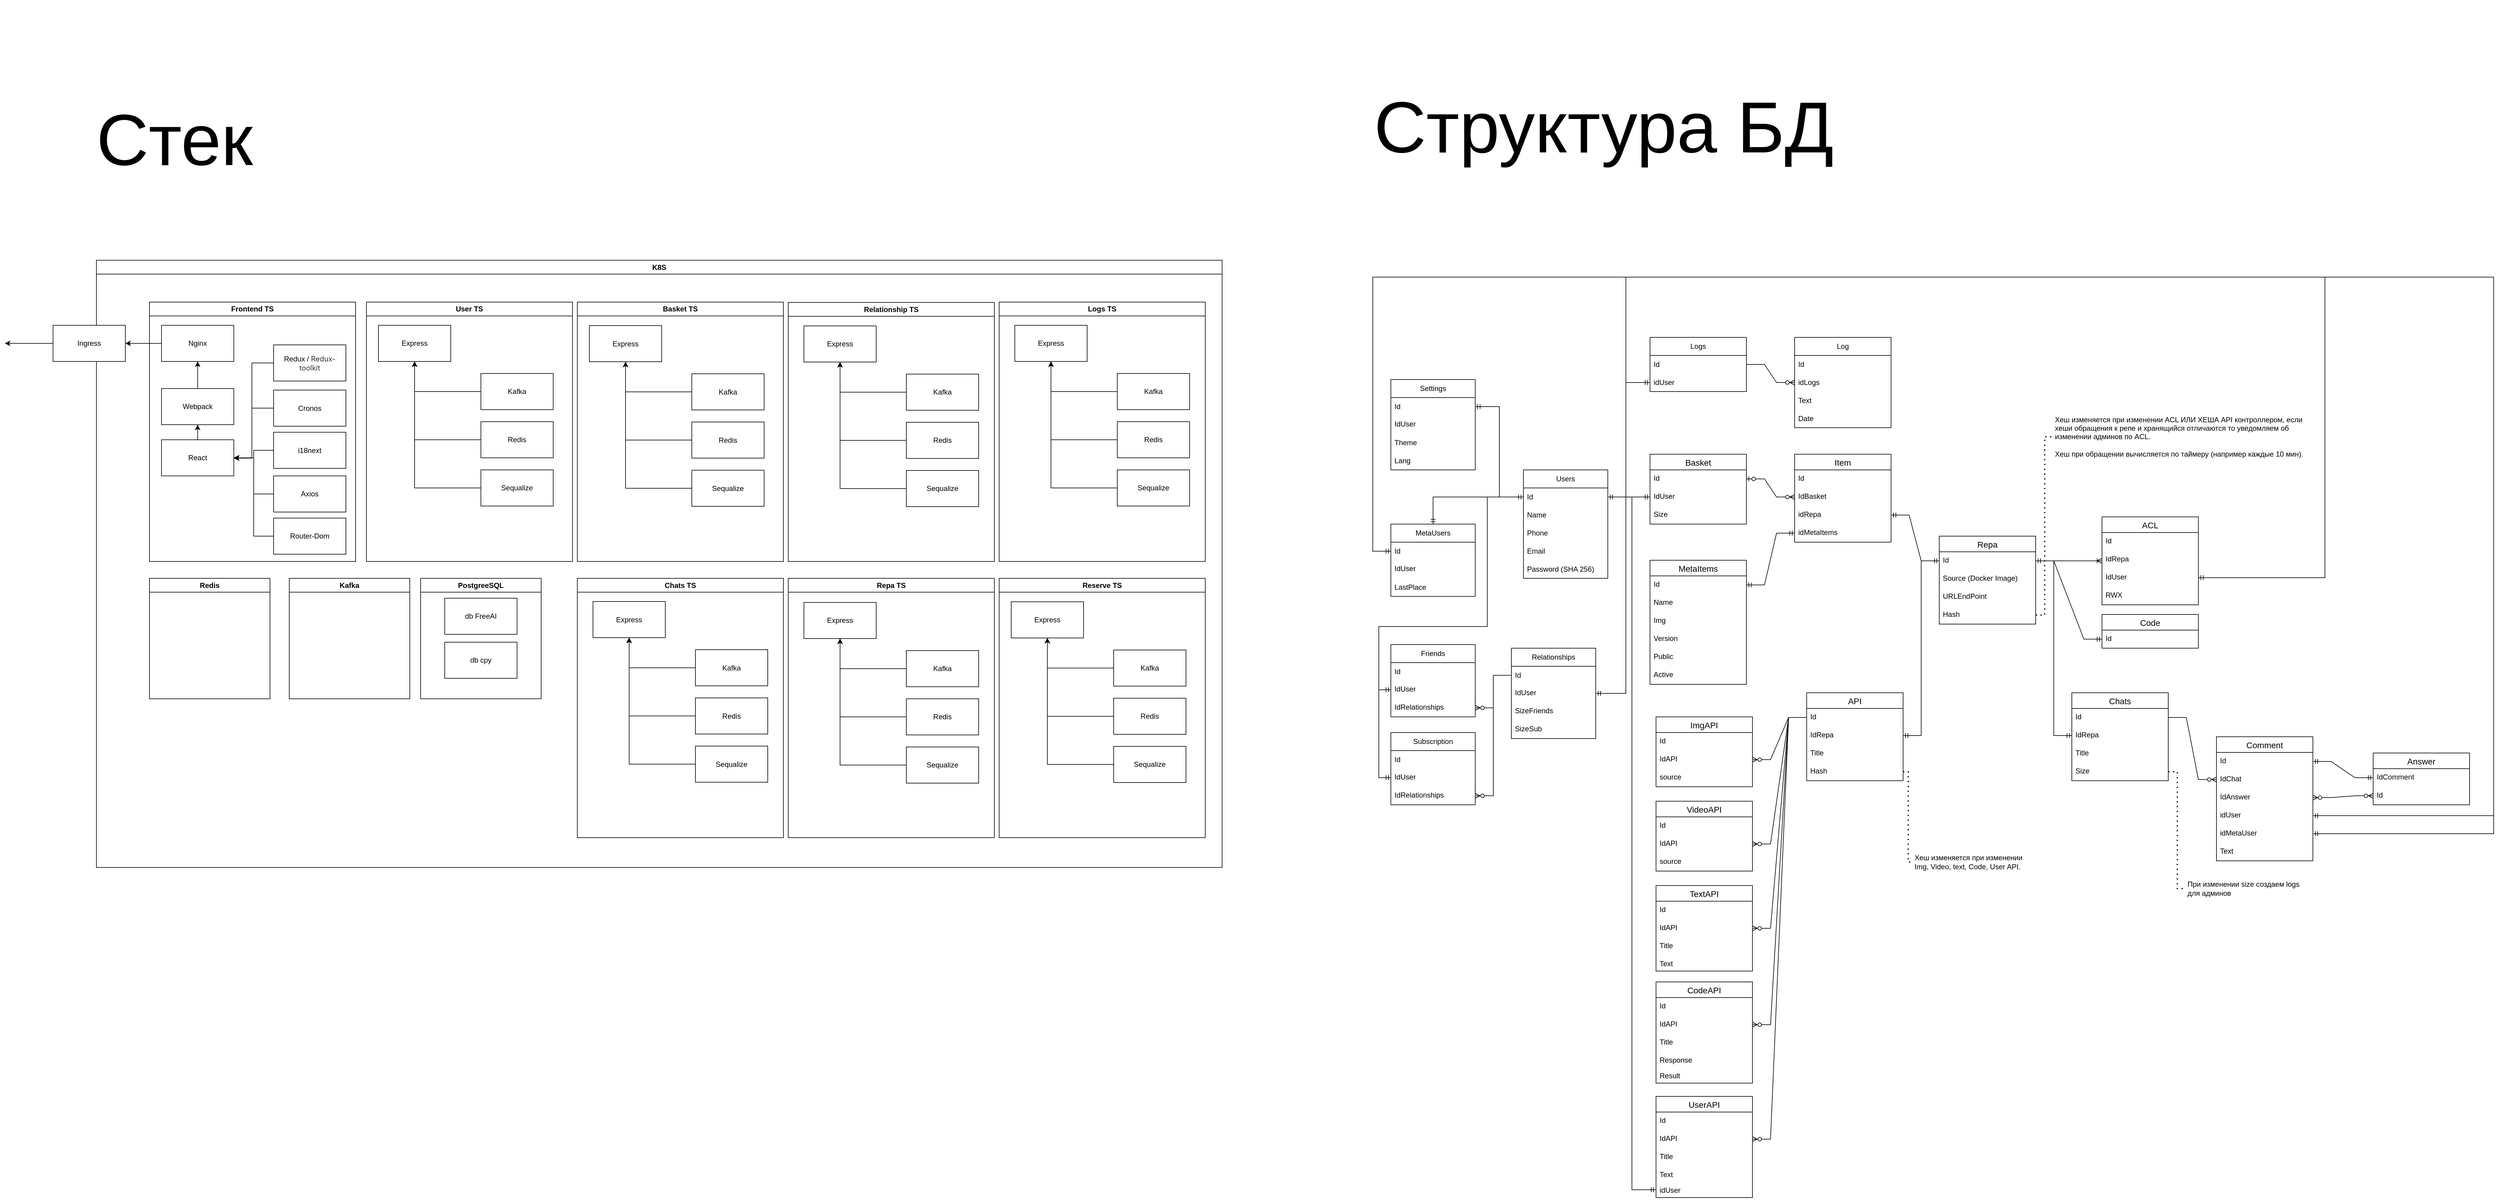 <mxfile version="26.0.10">
  <diagram name="Страница — 1" id="fu0EH0AEPP16Tub3Nwmi">
    <mxGraphModel dx="7261" dy="3779" grid="1" gridSize="10" guides="1" tooltips="1" connect="1" arrows="1" fold="1" page="1" pageScale="1" pageWidth="827" pageHeight="1169" math="0" shadow="0">
      <root>
        <mxCell id="0" />
        <mxCell id="1" parent="0" />
        <mxCell id="RnkcxFChhdlVkkLsqRwH-2" value="Users" style="swimlane;fontStyle=0;childLayout=stackLayout;horizontal=1;startSize=30;horizontalStack=0;resizeParent=1;resizeParentMax=0;resizeLast=0;collapsible=1;marginBottom=0;whiteSpace=wrap;html=1;" parent="1" vertex="1">
          <mxGeometry x="180" y="380" width="140" height="180" as="geometry" />
        </mxCell>
        <mxCell id="RnkcxFChhdlVkkLsqRwH-9" value="Id" style="text;strokeColor=none;fillColor=none;align=left;verticalAlign=middle;spacingLeft=4;spacingRight=4;overflow=hidden;points=[[0,0.5],[1,0.5]];portConstraint=eastwest;rotatable=0;whiteSpace=wrap;html=1;" parent="RnkcxFChhdlVkkLsqRwH-2" vertex="1">
          <mxGeometry y="30" width="140" height="30" as="geometry" />
        </mxCell>
        <mxCell id="RnkcxFChhdlVkkLsqRwH-4" value="Name" style="text;strokeColor=none;fillColor=none;align=left;verticalAlign=middle;spacingLeft=4;spacingRight=4;overflow=hidden;points=[[0,0.5],[1,0.5]];portConstraint=eastwest;rotatable=0;whiteSpace=wrap;html=1;" parent="RnkcxFChhdlVkkLsqRwH-2" vertex="1">
          <mxGeometry y="60" width="140" height="30" as="geometry" />
        </mxCell>
        <mxCell id="RnkcxFChhdlVkkLsqRwH-144" value="Phone" style="text;strokeColor=none;fillColor=none;align=left;verticalAlign=middle;spacingLeft=4;spacingRight=4;overflow=hidden;points=[[0,0.5],[1,0.5]];portConstraint=eastwest;rotatable=0;whiteSpace=wrap;html=1;" parent="RnkcxFChhdlVkkLsqRwH-2" vertex="1">
          <mxGeometry y="90" width="140" height="30" as="geometry" />
        </mxCell>
        <mxCell id="RnkcxFChhdlVkkLsqRwH-145" value="Email" style="text;strokeColor=none;fillColor=none;align=left;verticalAlign=middle;spacingLeft=4;spacingRight=4;overflow=hidden;points=[[0,0.5],[1,0.5]];portConstraint=eastwest;rotatable=0;whiteSpace=wrap;html=1;" parent="RnkcxFChhdlVkkLsqRwH-2" vertex="1">
          <mxGeometry y="120" width="140" height="30" as="geometry" />
        </mxCell>
        <mxCell id="RnkcxFChhdlVkkLsqRwH-5" value="Password (SHA 256)" style="text;strokeColor=none;fillColor=none;align=left;verticalAlign=middle;spacingLeft=4;spacingRight=4;overflow=hidden;points=[[0,0.5],[1,0.5]];portConstraint=eastwest;rotatable=0;whiteSpace=wrap;html=1;" parent="RnkcxFChhdlVkkLsqRwH-2" vertex="1">
          <mxGeometry y="150" width="140" height="30" as="geometry" />
        </mxCell>
        <mxCell id="RnkcxFChhdlVkkLsqRwH-6" value="Settings" style="swimlane;fontStyle=0;childLayout=stackLayout;horizontal=1;startSize=30;horizontalStack=0;resizeParent=1;resizeParentMax=0;resizeLast=0;collapsible=1;marginBottom=0;whiteSpace=wrap;html=1;" parent="1" vertex="1">
          <mxGeometry x="-40" y="230" width="140" height="150" as="geometry" />
        </mxCell>
        <mxCell id="RnkcxFChhdlVkkLsqRwH-7" value="Id" style="text;strokeColor=none;fillColor=none;align=left;verticalAlign=middle;spacingLeft=4;spacingRight=4;overflow=hidden;points=[[0,0.5],[1,0.5]];portConstraint=eastwest;rotatable=0;whiteSpace=wrap;html=1;" parent="RnkcxFChhdlVkkLsqRwH-6" vertex="1">
          <mxGeometry y="30" width="140" height="30" as="geometry" />
        </mxCell>
        <mxCell id="RnkcxFChhdlVkkLsqRwH-30" value="IdUser" style="text;strokeColor=none;fillColor=none;spacingLeft=4;spacingRight=4;overflow=hidden;rotatable=0;points=[[0,0.5],[1,0.5]];portConstraint=eastwest;fontSize=12;whiteSpace=wrap;html=1;" parent="RnkcxFChhdlVkkLsqRwH-6" vertex="1">
          <mxGeometry y="60" width="140" height="30" as="geometry" />
        </mxCell>
        <mxCell id="RnkcxFChhdlVkkLsqRwH-8" value="Theme" style="text;strokeColor=none;fillColor=none;align=left;verticalAlign=middle;spacingLeft=4;spacingRight=4;overflow=hidden;points=[[0,0.5],[1,0.5]];portConstraint=eastwest;rotatable=0;whiteSpace=wrap;html=1;" parent="RnkcxFChhdlVkkLsqRwH-6" vertex="1">
          <mxGeometry y="90" width="140" height="30" as="geometry" />
        </mxCell>
        <mxCell id="RnkcxFChhdlVkkLsqRwH-12" value="Lang" style="text;strokeColor=none;fillColor=none;align=left;verticalAlign=middle;spacingLeft=4;spacingRight=4;overflow=hidden;points=[[0,0.5],[1,0.5]];portConstraint=eastwest;rotatable=0;whiteSpace=wrap;html=1;" parent="RnkcxFChhdlVkkLsqRwH-6" vertex="1">
          <mxGeometry y="120" width="140" height="30" as="geometry" />
        </mxCell>
        <mxCell id="RnkcxFChhdlVkkLsqRwH-15" value="MetaUsers" style="swimlane;fontStyle=0;childLayout=stackLayout;horizontal=1;startSize=30;horizontalStack=0;resizeParent=1;resizeParentMax=0;resizeLast=0;collapsible=1;marginBottom=0;whiteSpace=wrap;html=1;" parent="1" vertex="1">
          <mxGeometry x="-40" y="470" width="140" height="120" as="geometry" />
        </mxCell>
        <mxCell id="RnkcxFChhdlVkkLsqRwH-16" value="Id" style="text;strokeColor=none;fillColor=none;align=left;verticalAlign=middle;spacingLeft=4;spacingRight=4;overflow=hidden;points=[[0,0.5],[1,0.5]];portConstraint=eastwest;rotatable=0;whiteSpace=wrap;html=1;" parent="RnkcxFChhdlVkkLsqRwH-15" vertex="1">
          <mxGeometry y="30" width="140" height="30" as="geometry" />
        </mxCell>
        <mxCell id="RnkcxFChhdlVkkLsqRwH-31" value="IdUser" style="text;strokeColor=none;fillColor=none;spacingLeft=4;spacingRight=4;overflow=hidden;rotatable=0;points=[[0,0.5],[1,0.5]];portConstraint=eastwest;fontSize=12;whiteSpace=wrap;html=1;" parent="RnkcxFChhdlVkkLsqRwH-15" vertex="1">
          <mxGeometry y="60" width="140" height="30" as="geometry" />
        </mxCell>
        <mxCell id="RnkcxFChhdlVkkLsqRwH-18" value="LastPlace" style="text;strokeColor=none;fillColor=none;align=left;verticalAlign=middle;spacingLeft=4;spacingRight=4;overflow=hidden;points=[[0,0.5],[1,0.5]];portConstraint=eastwest;rotatable=0;whiteSpace=wrap;html=1;" parent="RnkcxFChhdlVkkLsqRwH-15" vertex="1">
          <mxGeometry y="90" width="140" height="30" as="geometry" />
        </mxCell>
        <mxCell id="RnkcxFChhdlVkkLsqRwH-21" value="" style="edgeStyle=orthogonalEdgeStyle;fontSize=12;html=1;endArrow=ERmandOne;startArrow=ERmandOne;rounded=0;" parent="1" source="RnkcxFChhdlVkkLsqRwH-7" target="RnkcxFChhdlVkkLsqRwH-9" edge="1">
          <mxGeometry width="100" height="100" relative="1" as="geometry">
            <mxPoint x="160" y="580" as="sourcePoint" />
            <mxPoint x="180" y="375.0" as="targetPoint" />
          </mxGeometry>
        </mxCell>
        <mxCell id="RnkcxFChhdlVkkLsqRwH-22" value="" style="edgeStyle=orthogonalEdgeStyle;fontSize=12;html=1;endArrow=ERmandOne;startArrow=ERmandOne;rounded=0;" parent="1" source="RnkcxFChhdlVkkLsqRwH-15" target="RnkcxFChhdlVkkLsqRwH-9" edge="1">
          <mxGeometry width="100" height="100" relative="1" as="geometry">
            <mxPoint x="80" y="680" as="sourcePoint" />
            <mxPoint x="180" y="375.0" as="targetPoint" />
          </mxGeometry>
        </mxCell>
        <mxCell id="RnkcxFChhdlVkkLsqRwH-23" value="Basket" style="swimlane;fontStyle=0;childLayout=stackLayout;horizontal=1;startSize=26;horizontalStack=0;resizeParent=1;resizeParentMax=0;resizeLast=0;collapsible=1;marginBottom=0;align=center;fontSize=14;" parent="1" vertex="1">
          <mxGeometry x="390" y="354" width="160" height="116" as="geometry" />
        </mxCell>
        <mxCell id="RnkcxFChhdlVkkLsqRwH-24" value="Id" style="text;strokeColor=none;fillColor=none;spacingLeft=4;spacingRight=4;overflow=hidden;rotatable=0;points=[[0,0.5],[1,0.5]];portConstraint=eastwest;fontSize=12;whiteSpace=wrap;html=1;" parent="RnkcxFChhdlVkkLsqRwH-23" vertex="1">
          <mxGeometry y="26" width="160" height="30" as="geometry" />
        </mxCell>
        <mxCell id="RnkcxFChhdlVkkLsqRwH-25" value="IdUser" style="text;strokeColor=none;fillColor=none;spacingLeft=4;spacingRight=4;overflow=hidden;rotatable=0;points=[[0,0.5],[1,0.5]];portConstraint=eastwest;fontSize=12;whiteSpace=wrap;html=1;" parent="RnkcxFChhdlVkkLsqRwH-23" vertex="1">
          <mxGeometry y="56" width="160" height="30" as="geometry" />
        </mxCell>
        <mxCell id="RnkcxFChhdlVkkLsqRwH-27" value="Size" style="text;strokeColor=none;fillColor=none;spacingLeft=4;spacingRight=4;overflow=hidden;rotatable=0;points=[[0,0.5],[1,0.5]];portConstraint=eastwest;fontSize=12;whiteSpace=wrap;html=1;" parent="RnkcxFChhdlVkkLsqRwH-23" vertex="1">
          <mxGeometry y="86" width="160" height="30" as="geometry" />
        </mxCell>
        <mxCell id="RnkcxFChhdlVkkLsqRwH-28" value="" style="edgeStyle=entityRelationEdgeStyle;fontSize=12;html=1;endArrow=ERmandOne;startArrow=ERmandOne;rounded=0;" parent="1" source="RnkcxFChhdlVkkLsqRwH-9" target="RnkcxFChhdlVkkLsqRwH-25" edge="1">
          <mxGeometry width="100" height="100" relative="1" as="geometry">
            <mxPoint x="260" y="690" as="sourcePoint" />
            <mxPoint x="360" y="590" as="targetPoint" />
          </mxGeometry>
        </mxCell>
        <mxCell id="RnkcxFChhdlVkkLsqRwH-32" value="Item" style="swimlane;fontStyle=0;childLayout=stackLayout;horizontal=1;startSize=26;horizontalStack=0;resizeParent=1;resizeParentMax=0;resizeLast=0;collapsible=1;marginBottom=0;align=center;fontSize=14;" parent="1" vertex="1">
          <mxGeometry x="630" y="354" width="160" height="146" as="geometry" />
        </mxCell>
        <mxCell id="RnkcxFChhdlVkkLsqRwH-33" value="Id" style="text;strokeColor=none;fillColor=none;spacingLeft=4;spacingRight=4;overflow=hidden;rotatable=0;points=[[0,0.5],[1,0.5]];portConstraint=eastwest;fontSize=12;whiteSpace=wrap;html=1;" parent="RnkcxFChhdlVkkLsqRwH-32" vertex="1">
          <mxGeometry y="26" width="160" height="30" as="geometry" />
        </mxCell>
        <mxCell id="RnkcxFChhdlVkkLsqRwH-34" value="IdBasket" style="text;strokeColor=none;fillColor=none;spacingLeft=4;spacingRight=4;overflow=hidden;rotatable=0;points=[[0,0.5],[1,0.5]];portConstraint=eastwest;fontSize=12;whiteSpace=wrap;html=1;" parent="RnkcxFChhdlVkkLsqRwH-32" vertex="1">
          <mxGeometry y="56" width="160" height="30" as="geometry" />
        </mxCell>
        <mxCell id="RnkcxFChhdlVkkLsqRwH-35" value="idRepa" style="text;strokeColor=none;fillColor=none;spacingLeft=4;spacingRight=4;overflow=hidden;rotatable=0;points=[[0,0.5],[1,0.5]];portConstraint=eastwest;fontSize=12;whiteSpace=wrap;html=1;" parent="RnkcxFChhdlVkkLsqRwH-32" vertex="1">
          <mxGeometry y="86" width="160" height="30" as="geometry" />
        </mxCell>
        <mxCell id="RnkcxFChhdlVkkLsqRwH-37" value="idMetaItems" style="text;strokeColor=none;fillColor=none;spacingLeft=4;spacingRight=4;overflow=hidden;rotatable=0;points=[[0,0.5],[1,0.5]];portConstraint=eastwest;fontSize=12;whiteSpace=wrap;html=1;" parent="RnkcxFChhdlVkkLsqRwH-32" vertex="1">
          <mxGeometry y="116" width="160" height="30" as="geometry" />
        </mxCell>
        <mxCell id="RnkcxFChhdlVkkLsqRwH-38" value="" style="edgeStyle=entityRelationEdgeStyle;fontSize=12;html=1;endArrow=ERmandOne;startArrow=ERmandOne;rounded=0;" parent="1" source="RnkcxFChhdlVkkLsqRwH-40" target="RnkcxFChhdlVkkLsqRwH-37" edge="1">
          <mxGeometry width="100" height="100" relative="1" as="geometry">
            <mxPoint x="580" y="710" as="sourcePoint" />
            <mxPoint x="680" y="610" as="targetPoint" />
          </mxGeometry>
        </mxCell>
        <mxCell id="RnkcxFChhdlVkkLsqRwH-39" value="MetaItems" style="swimlane;fontStyle=0;childLayout=stackLayout;horizontal=1;startSize=26;horizontalStack=0;resizeParent=1;resizeParentMax=0;resizeLast=0;collapsible=1;marginBottom=0;align=center;fontSize=14;" parent="1" vertex="1">
          <mxGeometry x="390" y="530" width="160" height="206" as="geometry" />
        </mxCell>
        <mxCell id="RnkcxFChhdlVkkLsqRwH-40" value="Id" style="text;strokeColor=none;fillColor=none;spacingLeft=4;spacingRight=4;overflow=hidden;rotatable=0;points=[[0,0.5],[1,0.5]];portConstraint=eastwest;fontSize=12;whiteSpace=wrap;html=1;" parent="RnkcxFChhdlVkkLsqRwH-39" vertex="1">
          <mxGeometry y="26" width="160" height="30" as="geometry" />
        </mxCell>
        <mxCell id="RnkcxFChhdlVkkLsqRwH-42" value="Name" style="text;strokeColor=none;fillColor=none;spacingLeft=4;spacingRight=4;overflow=hidden;rotatable=0;points=[[0,0.5],[1,0.5]];portConstraint=eastwest;fontSize=12;whiteSpace=wrap;html=1;" parent="RnkcxFChhdlVkkLsqRwH-39" vertex="1">
          <mxGeometry y="56" width="160" height="30" as="geometry" />
        </mxCell>
        <mxCell id="RnkcxFChhdlVkkLsqRwH-43" value="Img" style="text;strokeColor=none;fillColor=none;spacingLeft=4;spacingRight=4;overflow=hidden;rotatable=0;points=[[0,0.5],[1,0.5]];portConstraint=eastwest;fontSize=12;whiteSpace=wrap;html=1;" parent="RnkcxFChhdlVkkLsqRwH-39" vertex="1">
          <mxGeometry y="86" width="160" height="30" as="geometry" />
        </mxCell>
        <mxCell id="RnkcxFChhdlVkkLsqRwH-61" value="Version" style="text;strokeColor=none;fillColor=none;spacingLeft=4;spacingRight=4;overflow=hidden;rotatable=0;points=[[0,0.5],[1,0.5]];portConstraint=eastwest;fontSize=12;whiteSpace=wrap;html=1;" parent="RnkcxFChhdlVkkLsqRwH-39" vertex="1">
          <mxGeometry y="116" width="160" height="30" as="geometry" />
        </mxCell>
        <mxCell id="RnkcxFChhdlVkkLsqRwH-68" value="Public" style="text;strokeColor=none;fillColor=none;spacingLeft=4;spacingRight=4;overflow=hidden;rotatable=0;points=[[0,0.5],[1,0.5]];portConstraint=eastwest;fontSize=12;whiteSpace=wrap;html=1;" parent="RnkcxFChhdlVkkLsqRwH-39" vertex="1">
          <mxGeometry y="146" width="160" height="30" as="geometry" />
        </mxCell>
        <mxCell id="RnkcxFChhdlVkkLsqRwH-70" value="Active" style="text;strokeColor=none;fillColor=none;spacingLeft=4;spacingRight=4;overflow=hidden;rotatable=0;points=[[0,0.5],[1,0.5]];portConstraint=eastwest;fontSize=12;whiteSpace=wrap;html=1;" parent="RnkcxFChhdlVkkLsqRwH-39" vertex="1">
          <mxGeometry y="176" width="160" height="30" as="geometry" />
        </mxCell>
        <mxCell id="RnkcxFChhdlVkkLsqRwH-44" value="" style="edgeStyle=entityRelationEdgeStyle;fontSize=12;html=1;endArrow=ERmandOne;startArrow=ERmandOne;rounded=0;" parent="1" source="RnkcxFChhdlVkkLsqRwH-35" target="RnkcxFChhdlVkkLsqRwH-46" edge="1">
          <mxGeometry width="100" height="100" relative="1" as="geometry">
            <mxPoint x="760" y="690" as="sourcePoint" />
            <mxPoint x="850" y="580" as="targetPoint" />
          </mxGeometry>
        </mxCell>
        <mxCell id="RnkcxFChhdlVkkLsqRwH-45" value="Repa" style="swimlane;fontStyle=0;childLayout=stackLayout;horizontal=1;startSize=26;horizontalStack=0;resizeParent=1;resizeParentMax=0;resizeLast=0;collapsible=1;marginBottom=0;align=center;fontSize=14;" parent="1" vertex="1">
          <mxGeometry x="870" y="490" width="160" height="146" as="geometry" />
        </mxCell>
        <mxCell id="RnkcxFChhdlVkkLsqRwH-46" value="Id" style="text;strokeColor=none;fillColor=none;spacingLeft=4;spacingRight=4;overflow=hidden;rotatable=0;points=[[0,0.5],[1,0.5]];portConstraint=eastwest;fontSize=12;whiteSpace=wrap;html=1;" parent="RnkcxFChhdlVkkLsqRwH-45" vertex="1">
          <mxGeometry y="26" width="160" height="30" as="geometry" />
        </mxCell>
        <mxCell id="RnkcxFChhdlVkkLsqRwH-48" value="Source (Docker Image)" style="text;strokeColor=none;fillColor=none;spacingLeft=4;spacingRight=4;overflow=hidden;rotatable=0;points=[[0,0.5],[1,0.5]];portConstraint=eastwest;fontSize=12;whiteSpace=wrap;html=1;" parent="RnkcxFChhdlVkkLsqRwH-45" vertex="1">
          <mxGeometry y="56" width="160" height="30" as="geometry" />
        </mxCell>
        <mxCell id="RnkcxFChhdlVkkLsqRwH-58" value="URLEndPoint" style="text;strokeColor=none;fillColor=none;spacingLeft=4;spacingRight=4;overflow=hidden;rotatable=0;points=[[0,0.5],[1,0.5]];portConstraint=eastwest;fontSize=12;whiteSpace=wrap;html=1;" parent="RnkcxFChhdlVkkLsqRwH-45" vertex="1">
          <mxGeometry y="86" width="160" height="30" as="geometry" />
        </mxCell>
        <mxCell id="RnkcxFChhdlVkkLsqRwH-154" value="Hash" style="text;strokeColor=none;fillColor=none;spacingLeft=4;spacingRight=4;overflow=hidden;rotatable=0;points=[[0,0.5],[1,0.5]];portConstraint=eastwest;fontSize=12;whiteSpace=wrap;html=1;" parent="RnkcxFChhdlVkkLsqRwH-45" vertex="1">
          <mxGeometry y="116" width="160" height="30" as="geometry" />
        </mxCell>
        <mxCell id="RnkcxFChhdlVkkLsqRwH-50" value="" style="edgeStyle=entityRelationEdgeStyle;fontSize=12;html=1;endArrow=ERoneToMany;rounded=0;" parent="1" source="RnkcxFChhdlVkkLsqRwH-46" target="RnkcxFChhdlVkkLsqRwH-51" edge="1">
          <mxGeometry width="100" height="100" relative="1" as="geometry">
            <mxPoint x="1090" y="630" as="sourcePoint" />
            <mxPoint x="1130" y="590" as="targetPoint" />
          </mxGeometry>
        </mxCell>
        <mxCell id="RnkcxFChhdlVkkLsqRwH-51" value="ACL" style="swimlane;fontStyle=0;childLayout=stackLayout;horizontal=1;startSize=26;horizontalStack=0;resizeParent=1;resizeParentMax=0;resizeLast=0;collapsible=1;marginBottom=0;align=center;fontSize=14;" parent="1" vertex="1">
          <mxGeometry x="1140" y="458" width="160" height="146" as="geometry" />
        </mxCell>
        <mxCell id="RnkcxFChhdlVkkLsqRwH-52" value="Id" style="text;strokeColor=none;fillColor=none;spacingLeft=4;spacingRight=4;overflow=hidden;rotatable=0;points=[[0,0.5],[1,0.5]];portConstraint=eastwest;fontSize=12;whiteSpace=wrap;html=1;" parent="RnkcxFChhdlVkkLsqRwH-51" vertex="1">
          <mxGeometry y="26" width="160" height="30" as="geometry" />
        </mxCell>
        <mxCell id="RnkcxFChhdlVkkLsqRwH-55" value="IdRepa" style="text;strokeColor=none;fillColor=none;spacingLeft=4;spacingRight=4;overflow=hidden;rotatable=0;points=[[0,0.5],[1,0.5]];portConstraint=eastwest;fontSize=12;whiteSpace=wrap;html=1;" parent="RnkcxFChhdlVkkLsqRwH-51" vertex="1">
          <mxGeometry y="56" width="160" height="30" as="geometry" />
        </mxCell>
        <mxCell id="RnkcxFChhdlVkkLsqRwH-56" value="IdUser" style="text;strokeColor=none;fillColor=none;spacingLeft=4;spacingRight=4;overflow=hidden;rotatable=0;points=[[0,0.5],[1,0.5]];portConstraint=eastwest;fontSize=12;whiteSpace=wrap;html=1;" parent="RnkcxFChhdlVkkLsqRwH-51" vertex="1">
          <mxGeometry y="86" width="160" height="30" as="geometry" />
        </mxCell>
        <mxCell id="RnkcxFChhdlVkkLsqRwH-57" value="RWX" style="text;strokeColor=none;fillColor=none;spacingLeft=4;spacingRight=4;overflow=hidden;rotatable=0;points=[[0,0.5],[1,0.5]];portConstraint=eastwest;fontSize=12;whiteSpace=wrap;html=1;" parent="RnkcxFChhdlVkkLsqRwH-51" vertex="1">
          <mxGeometry y="116" width="160" height="30" as="geometry" />
        </mxCell>
        <mxCell id="RnkcxFChhdlVkkLsqRwH-62" value="" style="edgeStyle=entityRelationEdgeStyle;fontSize=12;html=1;endArrow=ERmandOne;startArrow=ERmandOne;rounded=0;" parent="1" source="RnkcxFChhdlVkkLsqRwH-177" target="RnkcxFChhdlVkkLsqRwH-46" edge="1">
          <mxGeometry width="100" height="100" relative="1" as="geometry">
            <mxPoint x="790" y="730" as="sourcePoint" />
            <mxPoint x="870" y="681" as="targetPoint" />
          </mxGeometry>
        </mxCell>
        <mxCell id="RnkcxFChhdlVkkLsqRwH-63" value="API" style="swimlane;fontStyle=0;childLayout=stackLayout;horizontal=1;startSize=26;horizontalStack=0;resizeParent=1;resizeParentMax=0;resizeLast=0;collapsible=1;marginBottom=0;align=center;fontSize=14;" parent="1" vertex="1">
          <mxGeometry x="650" y="750" width="160" height="146" as="geometry" />
        </mxCell>
        <mxCell id="RnkcxFChhdlVkkLsqRwH-64" value="Id" style="text;strokeColor=none;fillColor=none;spacingLeft=4;spacingRight=4;overflow=hidden;rotatable=0;points=[[0,0.5],[1,0.5]];portConstraint=eastwest;fontSize=12;whiteSpace=wrap;html=1;" parent="RnkcxFChhdlVkkLsqRwH-63" vertex="1">
          <mxGeometry y="26" width="160" height="30" as="geometry" />
        </mxCell>
        <mxCell id="RnkcxFChhdlVkkLsqRwH-177" value="IdRepa" style="text;strokeColor=none;fillColor=none;spacingLeft=4;spacingRight=4;overflow=hidden;rotatable=0;points=[[0,0.5],[1,0.5]];portConstraint=eastwest;fontSize=12;whiteSpace=wrap;html=1;" parent="RnkcxFChhdlVkkLsqRwH-63" vertex="1">
          <mxGeometry y="56" width="160" height="30" as="geometry" />
        </mxCell>
        <mxCell id="RnkcxFChhdlVkkLsqRwH-67" value="Title" style="text;strokeColor=none;fillColor=none;spacingLeft=4;spacingRight=4;overflow=hidden;rotatable=0;points=[[0,0.5],[1,0.5]];portConstraint=eastwest;fontSize=12;whiteSpace=wrap;html=1;" parent="RnkcxFChhdlVkkLsqRwH-63" vertex="1">
          <mxGeometry y="86" width="160" height="30" as="geometry" />
        </mxCell>
        <mxCell id="RnkcxFChhdlVkkLsqRwH-155" value="Hash" style="text;strokeColor=none;fillColor=none;spacingLeft=4;spacingRight=4;overflow=hidden;rotatable=0;points=[[0,0.5],[1,0.5]];portConstraint=eastwest;fontSize=12;whiteSpace=wrap;html=1;" parent="RnkcxFChhdlVkkLsqRwH-63" vertex="1">
          <mxGeometry y="116" width="160" height="30" as="geometry" />
        </mxCell>
        <mxCell id="RnkcxFChhdlVkkLsqRwH-74" value="ImgAPI" style="swimlane;fontStyle=0;childLayout=stackLayout;horizontal=1;startSize=26;horizontalStack=0;resizeParent=1;resizeParentMax=0;resizeLast=0;collapsible=1;marginBottom=0;align=center;fontSize=14;" parent="1" vertex="1">
          <mxGeometry x="400" y="790" width="160" height="116" as="geometry" />
        </mxCell>
        <mxCell id="RnkcxFChhdlVkkLsqRwH-75" value="Id" style="text;strokeColor=none;fillColor=none;spacingLeft=4;spacingRight=4;overflow=hidden;rotatable=0;points=[[0,0.5],[1,0.5]];portConstraint=eastwest;fontSize=12;whiteSpace=wrap;html=1;" parent="RnkcxFChhdlVkkLsqRwH-74" vertex="1">
          <mxGeometry y="26" width="160" height="30" as="geometry" />
        </mxCell>
        <mxCell id="RnkcxFChhdlVkkLsqRwH-81" value="IdAPI" style="text;strokeColor=none;fillColor=none;spacingLeft=4;spacingRight=4;overflow=hidden;rotatable=0;points=[[0,0.5],[1,0.5]];portConstraint=eastwest;fontSize=12;whiteSpace=wrap;html=1;" parent="RnkcxFChhdlVkkLsqRwH-74" vertex="1">
          <mxGeometry y="56" width="160" height="30" as="geometry" />
        </mxCell>
        <mxCell id="RnkcxFChhdlVkkLsqRwH-76" value="source" style="text;strokeColor=none;fillColor=none;spacingLeft=4;spacingRight=4;overflow=hidden;rotatable=0;points=[[0,0.5],[1,0.5]];portConstraint=eastwest;fontSize=12;whiteSpace=wrap;html=1;" parent="RnkcxFChhdlVkkLsqRwH-74" vertex="1">
          <mxGeometry y="86" width="160" height="30" as="geometry" />
        </mxCell>
        <mxCell id="RnkcxFChhdlVkkLsqRwH-82" value="VideoAPI" style="swimlane;fontStyle=0;childLayout=stackLayout;horizontal=1;startSize=26;horizontalStack=0;resizeParent=1;resizeParentMax=0;resizeLast=0;collapsible=1;marginBottom=0;align=center;fontSize=14;" parent="1" vertex="1">
          <mxGeometry x="400" y="930" width="160" height="116" as="geometry" />
        </mxCell>
        <mxCell id="RnkcxFChhdlVkkLsqRwH-83" value="Id" style="text;strokeColor=none;fillColor=none;spacingLeft=4;spacingRight=4;overflow=hidden;rotatable=0;points=[[0,0.5],[1,0.5]];portConstraint=eastwest;fontSize=12;whiteSpace=wrap;html=1;" parent="RnkcxFChhdlVkkLsqRwH-82" vertex="1">
          <mxGeometry y="26" width="160" height="30" as="geometry" />
        </mxCell>
        <mxCell id="RnkcxFChhdlVkkLsqRwH-84" value="IdAPI" style="text;strokeColor=none;fillColor=none;spacingLeft=4;spacingRight=4;overflow=hidden;rotatable=0;points=[[0,0.5],[1,0.5]];portConstraint=eastwest;fontSize=12;whiteSpace=wrap;html=1;" parent="RnkcxFChhdlVkkLsqRwH-82" vertex="1">
          <mxGeometry y="56" width="160" height="30" as="geometry" />
        </mxCell>
        <mxCell id="RnkcxFChhdlVkkLsqRwH-85" value="source" style="text;strokeColor=none;fillColor=none;spacingLeft=4;spacingRight=4;overflow=hidden;rotatable=0;points=[[0,0.5],[1,0.5]];portConstraint=eastwest;fontSize=12;whiteSpace=wrap;html=1;" parent="RnkcxFChhdlVkkLsqRwH-82" vertex="1">
          <mxGeometry y="86" width="160" height="30" as="geometry" />
        </mxCell>
        <mxCell id="RnkcxFChhdlVkkLsqRwH-87" value="TextAPI" style="swimlane;fontStyle=0;childLayout=stackLayout;horizontal=1;startSize=26;horizontalStack=0;resizeParent=1;resizeParentMax=0;resizeLast=0;collapsible=1;marginBottom=0;align=center;fontSize=14;" parent="1" vertex="1">
          <mxGeometry x="400" y="1070" width="160" height="142" as="geometry" />
        </mxCell>
        <mxCell id="RnkcxFChhdlVkkLsqRwH-88" value="Id" style="text;strokeColor=none;fillColor=none;spacingLeft=4;spacingRight=4;overflow=hidden;rotatable=0;points=[[0,0.5],[1,0.5]];portConstraint=eastwest;fontSize=12;whiteSpace=wrap;html=1;" parent="RnkcxFChhdlVkkLsqRwH-87" vertex="1">
          <mxGeometry y="26" width="160" height="30" as="geometry" />
        </mxCell>
        <mxCell id="RnkcxFChhdlVkkLsqRwH-89" value="IdAPI" style="text;strokeColor=none;fillColor=none;spacingLeft=4;spacingRight=4;overflow=hidden;rotatable=0;points=[[0,0.5],[1,0.5]];portConstraint=eastwest;fontSize=12;whiteSpace=wrap;html=1;" parent="RnkcxFChhdlVkkLsqRwH-87" vertex="1">
          <mxGeometry y="56" width="160" height="30" as="geometry" />
        </mxCell>
        <mxCell id="RnkcxFChhdlVkkLsqRwH-90" value="Title" style="text;strokeColor=none;fillColor=none;spacingLeft=4;spacingRight=4;overflow=hidden;rotatable=0;points=[[0,0.5],[1,0.5]];portConstraint=eastwest;fontSize=12;whiteSpace=wrap;html=1;" parent="RnkcxFChhdlVkkLsqRwH-87" vertex="1">
          <mxGeometry y="86" width="160" height="30" as="geometry" />
        </mxCell>
        <mxCell id="RnkcxFChhdlVkkLsqRwH-91" value="Text" style="text;strokeColor=none;fillColor=none;spacingLeft=4;spacingRight=4;overflow=hidden;rotatable=0;points=[[0,0.5],[1,0.5]];portConstraint=eastwest;fontSize=12;whiteSpace=wrap;html=1;" parent="RnkcxFChhdlVkkLsqRwH-87" vertex="1">
          <mxGeometry y="116" width="160" height="26" as="geometry" />
        </mxCell>
        <mxCell id="RnkcxFChhdlVkkLsqRwH-92" value="" style="edgeStyle=entityRelationEdgeStyle;fontSize=12;html=1;endArrow=ERzeroToMany;endFill=1;rounded=0;" parent="1" source="RnkcxFChhdlVkkLsqRwH-64" target="RnkcxFChhdlVkkLsqRwH-81" edge="1">
          <mxGeometry width="100" height="100" relative="1" as="geometry">
            <mxPoint x="690" y="1120" as="sourcePoint" />
            <mxPoint x="660" y="801" as="targetPoint" />
          </mxGeometry>
        </mxCell>
        <mxCell id="RnkcxFChhdlVkkLsqRwH-93" value="CodeAPI" style="swimlane;fontStyle=0;childLayout=stackLayout;horizontal=1;startSize=26;horizontalStack=0;resizeParent=1;resizeParentMax=0;resizeLast=0;collapsible=1;marginBottom=0;align=center;fontSize=14;" parent="1" vertex="1">
          <mxGeometry x="400" y="1230" width="160" height="168" as="geometry" />
        </mxCell>
        <mxCell id="RnkcxFChhdlVkkLsqRwH-94" value="Id" style="text;strokeColor=none;fillColor=none;spacingLeft=4;spacingRight=4;overflow=hidden;rotatable=0;points=[[0,0.5],[1,0.5]];portConstraint=eastwest;fontSize=12;whiteSpace=wrap;html=1;" parent="RnkcxFChhdlVkkLsqRwH-93" vertex="1">
          <mxGeometry y="26" width="160" height="30" as="geometry" />
        </mxCell>
        <mxCell id="RnkcxFChhdlVkkLsqRwH-95" value="IdAPI" style="text;strokeColor=none;fillColor=none;spacingLeft=4;spacingRight=4;overflow=hidden;rotatable=0;points=[[0,0.5],[1,0.5]];portConstraint=eastwest;fontSize=12;whiteSpace=wrap;html=1;" parent="RnkcxFChhdlVkkLsqRwH-93" vertex="1">
          <mxGeometry y="56" width="160" height="30" as="geometry" />
        </mxCell>
        <mxCell id="RnkcxFChhdlVkkLsqRwH-96" value="Title" style="text;strokeColor=none;fillColor=none;spacingLeft=4;spacingRight=4;overflow=hidden;rotatable=0;points=[[0,0.5],[1,0.5]];portConstraint=eastwest;fontSize=12;whiteSpace=wrap;html=1;" parent="RnkcxFChhdlVkkLsqRwH-93" vertex="1">
          <mxGeometry y="86" width="160" height="30" as="geometry" />
        </mxCell>
        <mxCell id="RnkcxFChhdlVkkLsqRwH-97" value="Response" style="text;strokeColor=none;fillColor=none;spacingLeft=4;spacingRight=4;overflow=hidden;rotatable=0;points=[[0,0.5],[1,0.5]];portConstraint=eastwest;fontSize=12;whiteSpace=wrap;html=1;" parent="RnkcxFChhdlVkkLsqRwH-93" vertex="1">
          <mxGeometry y="116" width="160" height="26" as="geometry" />
        </mxCell>
        <mxCell id="RnkcxFChhdlVkkLsqRwH-99" value="Result" style="text;strokeColor=none;fillColor=none;spacingLeft=4;spacingRight=4;overflow=hidden;rotatable=0;points=[[0,0.5],[1,0.5]];portConstraint=eastwest;fontSize=12;whiteSpace=wrap;html=1;" parent="RnkcxFChhdlVkkLsqRwH-93" vertex="1">
          <mxGeometry y="142" width="160" height="26" as="geometry" />
        </mxCell>
        <mxCell id="RnkcxFChhdlVkkLsqRwH-100" value="UserAPI" style="swimlane;fontStyle=0;childLayout=stackLayout;horizontal=1;startSize=26;horizontalStack=0;resizeParent=1;resizeParentMax=0;resizeLast=0;collapsible=1;marginBottom=0;align=center;fontSize=14;" parent="1" vertex="1">
          <mxGeometry x="400" y="1420" width="160" height="168" as="geometry" />
        </mxCell>
        <mxCell id="RnkcxFChhdlVkkLsqRwH-101" value="Id" style="text;strokeColor=none;fillColor=none;spacingLeft=4;spacingRight=4;overflow=hidden;rotatable=0;points=[[0,0.5],[1,0.5]];portConstraint=eastwest;fontSize=12;whiteSpace=wrap;html=1;" parent="RnkcxFChhdlVkkLsqRwH-100" vertex="1">
          <mxGeometry y="26" width="160" height="30" as="geometry" />
        </mxCell>
        <mxCell id="RnkcxFChhdlVkkLsqRwH-102" value="IdAPI" style="text;strokeColor=none;fillColor=none;spacingLeft=4;spacingRight=4;overflow=hidden;rotatable=0;points=[[0,0.5],[1,0.5]];portConstraint=eastwest;fontSize=12;whiteSpace=wrap;html=1;" parent="RnkcxFChhdlVkkLsqRwH-100" vertex="1">
          <mxGeometry y="56" width="160" height="30" as="geometry" />
        </mxCell>
        <mxCell id="RnkcxFChhdlVkkLsqRwH-103" value="Title" style="text;strokeColor=none;fillColor=none;spacingLeft=4;spacingRight=4;overflow=hidden;rotatable=0;points=[[0,0.5],[1,0.5]];portConstraint=eastwest;fontSize=12;whiteSpace=wrap;html=1;" parent="RnkcxFChhdlVkkLsqRwH-100" vertex="1">
          <mxGeometry y="86" width="160" height="30" as="geometry" />
        </mxCell>
        <mxCell id="RnkcxFChhdlVkkLsqRwH-104" value="Text" style="text;strokeColor=none;fillColor=none;spacingLeft=4;spacingRight=4;overflow=hidden;rotatable=0;points=[[0,0.5],[1,0.5]];portConstraint=eastwest;fontSize=12;whiteSpace=wrap;html=1;" parent="RnkcxFChhdlVkkLsqRwH-100" vertex="1">
          <mxGeometry y="116" width="160" height="26" as="geometry" />
        </mxCell>
        <mxCell id="RnkcxFChhdlVkkLsqRwH-105" value="idUser" style="text;strokeColor=none;fillColor=none;spacingLeft=4;spacingRight=4;overflow=hidden;rotatable=0;points=[[0,0.5],[1,0.5]];portConstraint=eastwest;fontSize=12;whiteSpace=wrap;html=1;" parent="RnkcxFChhdlVkkLsqRwH-100" vertex="1">
          <mxGeometry y="142" width="160" height="26" as="geometry" />
        </mxCell>
        <mxCell id="RnkcxFChhdlVkkLsqRwH-110" value="Chats" style="swimlane;fontStyle=0;childLayout=stackLayout;horizontal=1;startSize=26;horizontalStack=0;resizeParent=1;resizeParentMax=0;resizeLast=0;collapsible=1;marginBottom=0;align=center;fontSize=14;" parent="1" vertex="1">
          <mxGeometry x="1090" y="750" width="160" height="146" as="geometry" />
        </mxCell>
        <mxCell id="RnkcxFChhdlVkkLsqRwH-111" value="Id" style="text;strokeColor=none;fillColor=none;spacingLeft=4;spacingRight=4;overflow=hidden;rotatable=0;points=[[0,0.5],[1,0.5]];portConstraint=eastwest;fontSize=12;whiteSpace=wrap;html=1;" parent="RnkcxFChhdlVkkLsqRwH-110" vertex="1">
          <mxGeometry y="26" width="160" height="30" as="geometry" />
        </mxCell>
        <mxCell id="RnkcxFChhdlVkkLsqRwH-164" value="IdRepa" style="text;strokeColor=none;fillColor=none;spacingLeft=4;spacingRight=4;overflow=hidden;rotatable=0;points=[[0,0.5],[1,0.5]];portConstraint=eastwest;fontSize=12;whiteSpace=wrap;html=1;" parent="RnkcxFChhdlVkkLsqRwH-110" vertex="1">
          <mxGeometry y="56" width="160" height="30" as="geometry" />
        </mxCell>
        <mxCell id="RnkcxFChhdlVkkLsqRwH-113" value="Title" style="text;strokeColor=none;fillColor=none;spacingLeft=4;spacingRight=4;overflow=hidden;rotatable=0;points=[[0,0.5],[1,0.5]];portConstraint=eastwest;fontSize=12;whiteSpace=wrap;html=1;" parent="RnkcxFChhdlVkkLsqRwH-110" vertex="1">
          <mxGeometry y="86" width="160" height="30" as="geometry" />
        </mxCell>
        <mxCell id="RnkcxFChhdlVkkLsqRwH-163" value="Size" style="text;strokeColor=none;fillColor=none;spacingLeft=4;spacingRight=4;overflow=hidden;rotatable=0;points=[[0,0.5],[1,0.5]];portConstraint=eastwest;fontSize=12;whiteSpace=wrap;html=1;" parent="RnkcxFChhdlVkkLsqRwH-110" vertex="1">
          <mxGeometry y="116" width="160" height="30" as="geometry" />
        </mxCell>
        <mxCell id="RnkcxFChhdlVkkLsqRwH-119" value="Comment" style="swimlane;fontStyle=0;childLayout=stackLayout;horizontal=1;startSize=26;horizontalStack=0;resizeParent=1;resizeParentMax=0;resizeLast=0;collapsible=1;marginBottom=0;align=center;fontSize=14;" parent="1" vertex="1">
          <mxGeometry x="1330" y="823" width="160" height="206" as="geometry" />
        </mxCell>
        <mxCell id="RnkcxFChhdlVkkLsqRwH-120" value="Id" style="text;strokeColor=none;fillColor=none;spacingLeft=4;spacingRight=4;overflow=hidden;rotatable=0;points=[[0,0.5],[1,0.5]];portConstraint=eastwest;fontSize=12;whiteSpace=wrap;html=1;" parent="RnkcxFChhdlVkkLsqRwH-119" vertex="1">
          <mxGeometry y="26" width="160" height="30" as="geometry" />
        </mxCell>
        <mxCell id="RnkcxFChhdlVkkLsqRwH-125" value="IdChat" style="text;strokeColor=none;fillColor=none;spacingLeft=4;spacingRight=4;overflow=hidden;rotatable=0;points=[[0,0.5],[1,0.5]];portConstraint=eastwest;fontSize=12;whiteSpace=wrap;html=1;" parent="RnkcxFChhdlVkkLsqRwH-119" vertex="1">
          <mxGeometry y="56" width="160" height="30" as="geometry" />
        </mxCell>
        <mxCell id="RnkcxFChhdlVkkLsqRwH-124" value="IdAnswer" style="text;strokeColor=none;fillColor=none;spacingLeft=4;spacingRight=4;overflow=hidden;rotatable=0;points=[[0,0.5],[1,0.5]];portConstraint=eastwest;fontSize=12;whiteSpace=wrap;html=1;" parent="RnkcxFChhdlVkkLsqRwH-119" vertex="1">
          <mxGeometry y="86" width="160" height="30" as="geometry" />
        </mxCell>
        <mxCell id="RnkcxFChhdlVkkLsqRwH-121" value="idUser" style="text;strokeColor=none;fillColor=none;spacingLeft=4;spacingRight=4;overflow=hidden;rotatable=0;points=[[0,0.5],[1,0.5]];portConstraint=eastwest;fontSize=12;whiteSpace=wrap;html=1;" parent="RnkcxFChhdlVkkLsqRwH-119" vertex="1">
          <mxGeometry y="116" width="160" height="30" as="geometry" />
        </mxCell>
        <mxCell id="RnkcxFChhdlVkkLsqRwH-122" value="idMetaUser" style="text;strokeColor=none;fillColor=none;spacingLeft=4;spacingRight=4;overflow=hidden;rotatable=0;points=[[0,0.5],[1,0.5]];portConstraint=eastwest;fontSize=12;whiteSpace=wrap;html=1;" parent="RnkcxFChhdlVkkLsqRwH-119" vertex="1">
          <mxGeometry y="146" width="160" height="30" as="geometry" />
        </mxCell>
        <mxCell id="RnkcxFChhdlVkkLsqRwH-123" value="Text" style="text;strokeColor=none;fillColor=none;spacingLeft=4;spacingRight=4;overflow=hidden;rotatable=0;points=[[0,0.5],[1,0.5]];portConstraint=eastwest;fontSize=12;whiteSpace=wrap;html=1;" parent="RnkcxFChhdlVkkLsqRwH-119" vertex="1">
          <mxGeometry y="176" width="160" height="30" as="geometry" />
        </mxCell>
        <mxCell id="RnkcxFChhdlVkkLsqRwH-126" value="" style="edgeStyle=entityRelationEdgeStyle;fontSize=12;html=1;endArrow=ERzeroToMany;endFill=1;rounded=0;" parent="1" source="RnkcxFChhdlVkkLsqRwH-111" target="RnkcxFChhdlVkkLsqRwH-125" edge="1">
          <mxGeometry width="100" height="100" relative="1" as="geometry">
            <mxPoint x="1270" y="768" as="sourcePoint" />
            <mxPoint x="1300" y="887" as="targetPoint" />
          </mxGeometry>
        </mxCell>
        <mxCell id="RnkcxFChhdlVkkLsqRwH-137" value="Answer" style="swimlane;fontStyle=0;childLayout=stackLayout;horizontal=1;startSize=26;horizontalStack=0;resizeParent=1;resizeParentMax=0;resizeLast=0;collapsible=1;marginBottom=0;align=center;fontSize=14;" parent="1" vertex="1">
          <mxGeometry x="1590" y="850" width="160" height="86" as="geometry" />
        </mxCell>
        <mxCell id="RnkcxFChhdlVkkLsqRwH-139" value="IdComment" style="text;strokeColor=none;fillColor=none;spacingLeft=4;spacingRight=4;overflow=hidden;rotatable=0;points=[[0,0.5],[1,0.5]];portConstraint=eastwest;fontSize=12;whiteSpace=wrap;html=1;" parent="RnkcxFChhdlVkkLsqRwH-137" vertex="1">
          <mxGeometry y="26" width="160" height="30" as="geometry" />
        </mxCell>
        <mxCell id="RnkcxFChhdlVkkLsqRwH-138" value="Id" style="text;strokeColor=none;fillColor=none;spacingLeft=4;spacingRight=4;overflow=hidden;rotatable=0;points=[[0,0.5],[1,0.5]];portConstraint=eastwest;fontSize=12;whiteSpace=wrap;html=1;" parent="RnkcxFChhdlVkkLsqRwH-137" vertex="1">
          <mxGeometry y="56" width="160" height="30" as="geometry" />
        </mxCell>
        <mxCell id="RnkcxFChhdlVkkLsqRwH-142" value="" style="edgeStyle=entityRelationEdgeStyle;fontSize=12;html=1;endArrow=ERzeroToMany;endFill=1;startArrow=ERzeroToMany;rounded=0;" parent="1" source="RnkcxFChhdlVkkLsqRwH-124" target="RnkcxFChhdlVkkLsqRwH-138" edge="1">
          <mxGeometry width="100" height="100" relative="1" as="geometry">
            <mxPoint x="1540" y="1177" as="sourcePoint" />
            <mxPoint x="1640" y="1077" as="targetPoint" />
          </mxGeometry>
        </mxCell>
        <mxCell id="RnkcxFChhdlVkkLsqRwH-143" value="" style="edgeStyle=entityRelationEdgeStyle;fontSize=12;html=1;endArrow=ERmandOne;startArrow=ERmandOne;rounded=0;" parent="1" source="RnkcxFChhdlVkkLsqRwH-139" target="RnkcxFChhdlVkkLsqRwH-120" edge="1">
          <mxGeometry width="100" height="100" relative="1" as="geometry">
            <mxPoint x="1820" y="997" as="sourcePoint" />
            <mxPoint x="1920" y="897" as="targetPoint" />
          </mxGeometry>
        </mxCell>
        <mxCell id="RnkcxFChhdlVkkLsqRwH-146" value="Logs" style="swimlane;fontStyle=0;childLayout=stackLayout;horizontal=1;startSize=30;horizontalStack=0;resizeParent=1;resizeParentMax=0;resizeLast=0;collapsible=1;marginBottom=0;whiteSpace=wrap;html=1;" parent="1" vertex="1">
          <mxGeometry x="390" y="160" width="160" height="90" as="geometry" />
        </mxCell>
        <mxCell id="RnkcxFChhdlVkkLsqRwH-147" value="Id" style="text;strokeColor=none;fillColor=none;align=left;verticalAlign=middle;spacingLeft=4;spacingRight=4;overflow=hidden;points=[[0,0.5],[1,0.5]];portConstraint=eastwest;rotatable=0;whiteSpace=wrap;html=1;" parent="RnkcxFChhdlVkkLsqRwH-146" vertex="1">
          <mxGeometry y="30" width="160" height="30" as="geometry" />
        </mxCell>
        <mxCell id="RnkcxFChhdlVkkLsqRwH-148" value="idUser" style="text;strokeColor=none;fillColor=none;align=left;verticalAlign=middle;spacingLeft=4;spacingRight=4;overflow=hidden;points=[[0,0.5],[1,0.5]];portConstraint=eastwest;rotatable=0;whiteSpace=wrap;html=1;" parent="RnkcxFChhdlVkkLsqRwH-146" vertex="1">
          <mxGeometry y="60" width="160" height="30" as="geometry" />
        </mxCell>
        <mxCell id="RnkcxFChhdlVkkLsqRwH-152" value="" style="edgeStyle=orthogonalEdgeStyle;fontSize=12;html=1;endArrow=ERmandOne;startArrow=ERmandOne;rounded=0;" parent="1" source="RnkcxFChhdlVkkLsqRwH-9" target="RnkcxFChhdlVkkLsqRwH-148" edge="1">
          <mxGeometry width="100" height="100" relative="1" as="geometry">
            <mxPoint x="330" y="435" as="sourcePoint" />
            <mxPoint x="400" y="435" as="targetPoint" />
            <Array as="points">
              <mxPoint x="350" y="425" />
              <mxPoint x="350" y="235" />
            </Array>
          </mxGeometry>
        </mxCell>
        <mxCell id="RnkcxFChhdlVkkLsqRwH-156" value="" style="endArrow=none;dashed=1;html=1;dashPattern=1 3;strokeWidth=2;rounded=0;edgeStyle=elbowEdgeStyle;" parent="1" source="RnkcxFChhdlVkkLsqRwH-154" target="RnkcxFChhdlVkkLsqRwH-157" edge="1">
          <mxGeometry width="50" height="50" relative="1" as="geometry">
            <mxPoint x="1060" y="720" as="sourcePoint" />
            <mxPoint x="1070" y="320" as="targetPoint" />
          </mxGeometry>
        </mxCell>
        <mxCell id="RnkcxFChhdlVkkLsqRwH-157" value="Хеш изменяется при изменении ACL ИЛИ ХЕША API контроллером, если хеши обращения к репе и хранящийся отличаются то уведомляем об изменении админов по ACL.&lt;div&gt;&lt;br&gt;&lt;/div&gt;&lt;div&gt;Хеш при обращении вычисляется по таймеру (например каждые 10 мин).&lt;/div&gt;" style="text;html=1;align=left;verticalAlign=middle;whiteSpace=wrap;rounded=0;" parent="1" vertex="1">
          <mxGeometry x="1060" y="280" width="430" height="90" as="geometry" />
        </mxCell>
        <mxCell id="RnkcxFChhdlVkkLsqRwH-158" value="" style="endArrow=none;dashed=1;html=1;dashPattern=1 3;strokeWidth=2;rounded=0;edgeStyle=elbowEdgeStyle;" parent="1" source="RnkcxFChhdlVkkLsqRwH-155" target="RnkcxFChhdlVkkLsqRwH-159" edge="1">
          <mxGeometry width="50" height="50" relative="1" as="geometry">
            <mxPoint x="1040" y="631" as="sourcePoint" />
            <mxPoint x="850" y="1140" as="targetPoint" />
          </mxGeometry>
        </mxCell>
        <mxCell id="RnkcxFChhdlVkkLsqRwH-159" value="Хеш изменяется при изменении Img, Video, text, Code, User API.&amp;nbsp;" style="text;html=1;align=left;verticalAlign=middle;whiteSpace=wrap;rounded=0;" parent="1" vertex="1">
          <mxGeometry x="827" y="1016" width="190" height="30" as="geometry" />
        </mxCell>
        <mxCell id="RnkcxFChhdlVkkLsqRwH-161" value="" style="endArrow=none;dashed=1;html=1;dashPattern=1 3;strokeWidth=2;rounded=0;edgeStyle=elbowEdgeStyle;" parent="1" source="RnkcxFChhdlVkkLsqRwH-163" target="RnkcxFChhdlVkkLsqRwH-162" edge="1">
          <mxGeometry width="50" height="50" relative="1" as="geometry">
            <mxPoint x="1270" y="858" as="sourcePoint" />
            <mxPoint x="1300" y="587" as="targetPoint" />
          </mxGeometry>
        </mxCell>
        <mxCell id="RnkcxFChhdlVkkLsqRwH-162" value="При изменении size создаем logs для админов" style="text;html=1;align=left;verticalAlign=middle;whiteSpace=wrap;rounded=0;" parent="1" vertex="1">
          <mxGeometry x="1280" y="1060" width="190" height="30" as="geometry" />
        </mxCell>
        <mxCell id="RnkcxFChhdlVkkLsqRwH-167" value="" style="edgeStyle=entityRelationEdgeStyle;fontSize=12;html=1;endArrow=ERmandOne;startArrow=ERmandOne;rounded=0;" parent="1" source="RnkcxFChhdlVkkLsqRwH-164" target="RnkcxFChhdlVkkLsqRwH-46" edge="1">
          <mxGeometry width="100" height="100" relative="1" as="geometry">
            <mxPoint x="1090" y="1106" as="sourcePoint" />
            <mxPoint x="1010" y="666" as="targetPoint" />
            <Array as="points">
              <mxPoint x="990" y="1115" />
              <mxPoint x="820" y="925" />
              <mxPoint x="1020" y="895" />
              <mxPoint x="830" y="915" />
            </Array>
          </mxGeometry>
        </mxCell>
        <mxCell id="RnkcxFChhdlVkkLsqRwH-169" value="Code" style="swimlane;fontStyle=0;childLayout=stackLayout;horizontal=1;startSize=26;horizontalStack=0;resizeParent=1;resizeParentMax=0;resizeLast=0;collapsible=1;marginBottom=0;align=center;fontSize=14;" parent="1" vertex="1">
          <mxGeometry x="1140" y="620" width="160" height="56" as="geometry" />
        </mxCell>
        <mxCell id="RnkcxFChhdlVkkLsqRwH-170" value="Id" style="text;strokeColor=none;fillColor=none;spacingLeft=4;spacingRight=4;overflow=hidden;rotatable=0;points=[[0,0.5],[1,0.5]];portConstraint=eastwest;fontSize=12;whiteSpace=wrap;html=1;" parent="RnkcxFChhdlVkkLsqRwH-169" vertex="1">
          <mxGeometry y="26" width="160" height="30" as="geometry" />
        </mxCell>
        <mxCell id="RnkcxFChhdlVkkLsqRwH-176" value="" style="edgeStyle=entityRelationEdgeStyle;fontSize=12;html=1;endArrow=ERmandOne;startArrow=ERmandOne;rounded=0;" parent="1" source="RnkcxFChhdlVkkLsqRwH-170" target="RnkcxFChhdlVkkLsqRwH-46" edge="1">
          <mxGeometry width="100" height="100" relative="1" as="geometry">
            <mxPoint x="800" y="465" as="sourcePoint" />
            <mxPoint x="1030" y="561" as="targetPoint" />
          </mxGeometry>
        </mxCell>
        <mxCell id="RnkcxFChhdlVkkLsqRwH-178" value="" style="edgeStyle=orthogonalEdgeStyle;fontSize=12;html=1;endArrow=ERmandOne;startArrow=ERmandOne;rounded=0;" parent="1" source="RnkcxFChhdlVkkLsqRwH-56" target="RnkcxFChhdlVkkLsqRwH-9" edge="1">
          <mxGeometry width="100" height="100" relative="1" as="geometry">
            <mxPoint x="1460" y="620" as="sourcePoint" />
            <mxPoint x="1560" y="520" as="targetPoint" />
            <Array as="points">
              <mxPoint x="1510" y="559" />
              <mxPoint x="1510" y="60" />
              <mxPoint x="350" y="60" />
              <mxPoint x="350" y="425" />
            </Array>
          </mxGeometry>
        </mxCell>
        <mxCell id="RnkcxFChhdlVkkLsqRwH-179" value="" style="edgeStyle=orthogonalEdgeStyle;fontSize=12;html=1;endArrow=ERmandOne;startArrow=ERmandOne;rounded=0;" parent="1" source="RnkcxFChhdlVkkLsqRwH-121" target="RnkcxFChhdlVkkLsqRwH-9" edge="1">
          <mxGeometry width="100" height="100" relative="1" as="geometry">
            <mxPoint x="1310" y="569" as="sourcePoint" />
            <mxPoint x="330" y="435" as="targetPoint" />
            <Array as="points">
              <mxPoint x="1790" y="954" />
              <mxPoint x="1790" y="60" />
              <mxPoint x="350" y="60" />
              <mxPoint x="350" y="425" />
            </Array>
          </mxGeometry>
        </mxCell>
        <mxCell id="RnkcxFChhdlVkkLsqRwH-180" value="" style="edgeStyle=orthogonalEdgeStyle;fontSize=12;html=1;endArrow=ERmandOne;startArrow=ERmandOne;rounded=0;" parent="1" source="RnkcxFChhdlVkkLsqRwH-122" target="RnkcxFChhdlVkkLsqRwH-16" edge="1">
          <mxGeometry width="100" height="100" relative="1" as="geometry">
            <mxPoint x="1500" y="964" as="sourcePoint" />
            <mxPoint x="330" y="435" as="targetPoint" />
            <Array as="points">
              <mxPoint x="1790" y="984" />
              <mxPoint x="1790" y="60" />
              <mxPoint x="-70" y="60" />
              <mxPoint x="-70" y="515" />
            </Array>
          </mxGeometry>
        </mxCell>
        <mxCell id="RnkcxFChhdlVkkLsqRwH-181" value="" style="edgeStyle=orthogonalEdgeStyle;fontSize=12;html=1;endArrow=ERmandOne;startArrow=ERmandOne;rounded=0;" parent="1" source="RnkcxFChhdlVkkLsqRwH-9" target="RnkcxFChhdlVkkLsqRwH-105" edge="1">
          <mxGeometry width="100" height="100" relative="1" as="geometry">
            <mxPoint x="180" y="690" as="sourcePoint" />
            <mxPoint x="150" y="1470" as="targetPoint" />
          </mxGeometry>
        </mxCell>
        <mxCell id="RnkcxFChhdlVkkLsqRwH-182" value="Log" style="swimlane;fontStyle=0;childLayout=stackLayout;horizontal=1;startSize=30;horizontalStack=0;resizeParent=1;resizeParentMax=0;resizeLast=0;collapsible=1;marginBottom=0;whiteSpace=wrap;html=1;" parent="1" vertex="1">
          <mxGeometry x="630" y="160" width="160" height="150" as="geometry" />
        </mxCell>
        <mxCell id="RnkcxFChhdlVkkLsqRwH-183" value="Id" style="text;strokeColor=none;fillColor=none;align=left;verticalAlign=middle;spacingLeft=4;spacingRight=4;overflow=hidden;points=[[0,0.5],[1,0.5]];portConstraint=eastwest;rotatable=0;whiteSpace=wrap;html=1;" parent="RnkcxFChhdlVkkLsqRwH-182" vertex="1">
          <mxGeometry y="30" width="160" height="30" as="geometry" />
        </mxCell>
        <mxCell id="RnkcxFChhdlVkkLsqRwH-184" value="idLogs" style="text;strokeColor=none;fillColor=none;align=left;verticalAlign=middle;spacingLeft=4;spacingRight=4;overflow=hidden;points=[[0,0.5],[1,0.5]];portConstraint=eastwest;rotatable=0;whiteSpace=wrap;html=1;" parent="RnkcxFChhdlVkkLsqRwH-182" vertex="1">
          <mxGeometry y="60" width="160" height="30" as="geometry" />
        </mxCell>
        <mxCell id="RnkcxFChhdlVkkLsqRwH-185" value="Text" style="text;strokeColor=none;fillColor=none;align=left;verticalAlign=middle;spacingLeft=4;spacingRight=4;overflow=hidden;points=[[0,0.5],[1,0.5]];portConstraint=eastwest;rotatable=0;whiteSpace=wrap;html=1;" parent="RnkcxFChhdlVkkLsqRwH-182" vertex="1">
          <mxGeometry y="90" width="160" height="30" as="geometry" />
        </mxCell>
        <mxCell id="RnkcxFChhdlVkkLsqRwH-186" value="Date" style="text;strokeColor=none;fillColor=none;align=left;verticalAlign=middle;spacingLeft=4;spacingRight=4;overflow=hidden;points=[[0,0.5],[1,0.5]];portConstraint=eastwest;rotatable=0;whiteSpace=wrap;html=1;" parent="RnkcxFChhdlVkkLsqRwH-182" vertex="1">
          <mxGeometry y="120" width="160" height="30" as="geometry" />
        </mxCell>
        <mxCell id="RnkcxFChhdlVkkLsqRwH-187" value="" style="edgeStyle=entityRelationEdgeStyle;fontSize=12;html=1;endArrow=ERzeroToMany;endFill=1;rounded=0;" parent="1" source="RnkcxFChhdlVkkLsqRwH-147" target="RnkcxFChhdlVkkLsqRwH-184" edge="1">
          <mxGeometry width="100" height="100" relative="1" as="geometry">
            <mxPoint x="570" y="270" as="sourcePoint" />
            <mxPoint x="610" y="270" as="targetPoint" />
          </mxGeometry>
        </mxCell>
        <mxCell id="RnkcxFChhdlVkkLsqRwH-36" value="" style="edgeStyle=entityRelationEdgeStyle;fontSize=12;html=1;endArrow=ERzeroToMany;startArrow=ERzeroToOne;rounded=0;" parent="1" source="RnkcxFChhdlVkkLsqRwH-24" target="RnkcxFChhdlVkkLsqRwH-34" edge="1">
          <mxGeometry width="100" height="100" relative="1" as="geometry">
            <mxPoint x="430" y="650" as="sourcePoint" />
            <mxPoint x="530" y="550" as="targetPoint" />
          </mxGeometry>
        </mxCell>
        <mxCell id="RnkcxFChhdlVkkLsqRwH-188" value="" style="edgeStyle=entityRelationEdgeStyle;fontSize=12;html=1;endArrow=ERzeroToMany;endFill=1;rounded=0;" parent="1" source="RnkcxFChhdlVkkLsqRwH-64" target="RnkcxFChhdlVkkLsqRwH-84" edge="1">
          <mxGeometry width="100" height="100" relative="1" as="geometry">
            <mxPoint x="660" y="801" as="sourcePoint" />
            <mxPoint x="570" y="871" as="targetPoint" />
          </mxGeometry>
        </mxCell>
        <mxCell id="RnkcxFChhdlVkkLsqRwH-189" value="" style="edgeStyle=entityRelationEdgeStyle;fontSize=12;html=1;endArrow=ERzeroToMany;endFill=1;rounded=0;" parent="1" source="RnkcxFChhdlVkkLsqRwH-64" target="RnkcxFChhdlVkkLsqRwH-89" edge="1">
          <mxGeometry width="100" height="100" relative="1" as="geometry">
            <mxPoint x="660" y="801" as="sourcePoint" />
            <mxPoint x="570" y="1011" as="targetPoint" />
          </mxGeometry>
        </mxCell>
        <mxCell id="RnkcxFChhdlVkkLsqRwH-190" value="" style="edgeStyle=entityRelationEdgeStyle;fontSize=12;html=1;endArrow=ERzeroToMany;endFill=1;rounded=0;" parent="1" source="RnkcxFChhdlVkkLsqRwH-64" target="RnkcxFChhdlVkkLsqRwH-95" edge="1">
          <mxGeometry width="100" height="100" relative="1" as="geometry">
            <mxPoint x="660" y="801" as="sourcePoint" />
            <mxPoint x="570" y="1151" as="targetPoint" />
          </mxGeometry>
        </mxCell>
        <mxCell id="RnkcxFChhdlVkkLsqRwH-191" value="" style="edgeStyle=entityRelationEdgeStyle;fontSize=12;html=1;endArrow=ERzeroToMany;endFill=1;rounded=0;" parent="1" source="RnkcxFChhdlVkkLsqRwH-64" target="RnkcxFChhdlVkkLsqRwH-102" edge="1">
          <mxGeometry width="100" height="100" relative="1" as="geometry">
            <mxPoint x="660" y="801" as="sourcePoint" />
            <mxPoint x="570" y="1311" as="targetPoint" />
          </mxGeometry>
        </mxCell>
        <mxCell id="HdRQpU7oWawapupMi1U9-6" value="&lt;span style=&quot;white-space-collapse: preserve;&quot; data-src-align=&quot;0:8&quot; class=&quot;EzKURWReUAB5oZgtQNkl&quot;&gt;Relationships&lt;/span&gt;" style="swimlane;fontStyle=0;childLayout=stackLayout;horizontal=1;startSize=30;horizontalStack=0;resizeParent=1;resizeParentMax=0;resizeLast=0;collapsible=1;marginBottom=0;whiteSpace=wrap;html=1;" parent="1" vertex="1">
          <mxGeometry x="160" y="676" width="140" height="150" as="geometry" />
        </mxCell>
        <mxCell id="HdRQpU7oWawapupMi1U9-7" value="Id" style="text;strokeColor=none;fillColor=none;align=left;verticalAlign=middle;spacingLeft=4;spacingRight=4;overflow=hidden;points=[[0,0.5],[1,0.5]];portConstraint=eastwest;rotatable=0;whiteSpace=wrap;html=1;" parent="HdRQpU7oWawapupMi1U9-6" vertex="1">
          <mxGeometry y="30" width="140" height="30" as="geometry" />
        </mxCell>
        <mxCell id="HdRQpU7oWawapupMi1U9-8" value="IdUser" style="text;strokeColor=none;fillColor=none;spacingLeft=4;spacingRight=4;overflow=hidden;rotatable=0;points=[[0,0.5],[1,0.5]];portConstraint=eastwest;fontSize=12;whiteSpace=wrap;html=1;" parent="HdRQpU7oWawapupMi1U9-6" vertex="1">
          <mxGeometry y="60" width="140" height="30" as="geometry" />
        </mxCell>
        <mxCell id="HdRQpU7oWawapupMi1U9-24" value="SizeFriends" style="text;strokeColor=none;fillColor=none;spacingLeft=4;spacingRight=4;overflow=hidden;rotatable=0;points=[[0,0.5],[1,0.5]];portConstraint=eastwest;fontSize=12;whiteSpace=wrap;html=1;" parent="HdRQpU7oWawapupMi1U9-6" vertex="1">
          <mxGeometry y="90" width="140" height="30" as="geometry" />
        </mxCell>
        <mxCell id="HdRQpU7oWawapupMi1U9-25" value="SizeSub" style="text;strokeColor=none;fillColor=none;spacingLeft=4;spacingRight=4;overflow=hidden;rotatable=0;points=[[0,0.5],[1,0.5]];portConstraint=eastwest;fontSize=12;whiteSpace=wrap;html=1;" parent="HdRQpU7oWawapupMi1U9-6" vertex="1">
          <mxGeometry y="120" width="140" height="30" as="geometry" />
        </mxCell>
        <mxCell id="HdRQpU7oWawapupMi1U9-11" value="" style="edgeStyle=entityRelationEdgeStyle;fontSize=12;html=1;endArrow=ERmandOne;startArrow=ERmandOne;rounded=0;" parent="1" source="RnkcxFChhdlVkkLsqRwH-9" target="HdRQpU7oWawapupMi1U9-8" edge="1">
          <mxGeometry width="100" height="100" relative="1" as="geometry">
            <mxPoint x="110" y="555" as="sourcePoint" />
            <mxPoint x="180" y="590" as="targetPoint" />
            <Array as="points">
              <mxPoint x="360" y="590" />
            </Array>
          </mxGeometry>
        </mxCell>
        <mxCell id="HdRQpU7oWawapupMi1U9-12" value="&lt;span style=&quot;white-space-collapse: preserve;&quot; data-src-align=&quot;0:8&quot; class=&quot;EzKURWReUAB5oZgtQNkl&quot;&gt;Friends&lt;/span&gt;" style="swimlane;fontStyle=0;childLayout=stackLayout;horizontal=1;startSize=30;horizontalStack=0;resizeParent=1;resizeParentMax=0;resizeLast=0;collapsible=1;marginBottom=0;whiteSpace=wrap;html=1;" parent="1" vertex="1">
          <mxGeometry x="-40" y="670" width="140" height="120" as="geometry" />
        </mxCell>
        <mxCell id="HdRQpU7oWawapupMi1U9-13" value="Id" style="text;strokeColor=none;fillColor=none;align=left;verticalAlign=middle;spacingLeft=4;spacingRight=4;overflow=hidden;points=[[0,0.5],[1,0.5]];portConstraint=eastwest;rotatable=0;whiteSpace=wrap;html=1;" parent="HdRQpU7oWawapupMi1U9-12" vertex="1">
          <mxGeometry y="30" width="140" height="30" as="geometry" />
        </mxCell>
        <mxCell id="HdRQpU7oWawapupMi1U9-22" value="IdUser" style="text;strokeColor=none;fillColor=none;spacingLeft=4;spacingRight=4;overflow=hidden;rotatable=0;points=[[0,0.5],[1,0.5]];portConstraint=eastwest;fontSize=12;whiteSpace=wrap;html=1;" parent="HdRQpU7oWawapupMi1U9-12" vertex="1">
          <mxGeometry y="60" width="140" height="30" as="geometry" />
        </mxCell>
        <mxCell id="HdRQpU7oWawapupMi1U9-14" value="&lt;span style=&quot;text-align: center; white-space-collapse: preserve;&quot;&gt;IdRelationships&lt;/span&gt;" style="text;strokeColor=none;fillColor=none;spacingLeft=4;spacingRight=4;overflow=hidden;rotatable=0;points=[[0,0.5],[1,0.5]];portConstraint=eastwest;fontSize=12;whiteSpace=wrap;html=1;" parent="HdRQpU7oWawapupMi1U9-12" vertex="1">
          <mxGeometry y="90" width="140" height="30" as="geometry" />
        </mxCell>
        <mxCell id="HdRQpU7oWawapupMi1U9-17" value="" style="edgeStyle=entityRelationEdgeStyle;fontSize=12;html=1;endArrow=ERzeroToMany;endFill=1;rounded=0;" parent="1" source="HdRQpU7oWawapupMi1U9-7" target="HdRQpU7oWawapupMi1U9-14" edge="1">
          <mxGeometry width="100" height="100" relative="1" as="geometry">
            <mxPoint x="40" y="630" as="sourcePoint" />
            <mxPoint x="140" y="530" as="targetPoint" />
          </mxGeometry>
        </mxCell>
        <mxCell id="HdRQpU7oWawapupMi1U9-18" value="&lt;span style=&quot;white-space-collapse: preserve;&quot; data-src-align=&quot;0:8&quot; class=&quot;EzKURWReUAB5oZgtQNkl&quot;&gt;Subscription&lt;/span&gt;" style="swimlane;fontStyle=0;childLayout=stackLayout;horizontal=1;startSize=30;horizontalStack=0;resizeParent=1;resizeParentMax=0;resizeLast=0;collapsible=1;marginBottom=0;whiteSpace=wrap;html=1;" parent="1" vertex="1">
          <mxGeometry x="-40" y="816" width="140" height="120" as="geometry" />
        </mxCell>
        <mxCell id="HdRQpU7oWawapupMi1U9-19" value="Id" style="text;strokeColor=none;fillColor=none;align=left;verticalAlign=middle;spacingLeft=4;spacingRight=4;overflow=hidden;points=[[0,0.5],[1,0.5]];portConstraint=eastwest;rotatable=0;whiteSpace=wrap;html=1;" parent="HdRQpU7oWawapupMi1U9-18" vertex="1">
          <mxGeometry y="30" width="140" height="30" as="geometry" />
        </mxCell>
        <mxCell id="HdRQpU7oWawapupMi1U9-23" value="IdUser" style="text;strokeColor=none;fillColor=none;spacingLeft=4;spacingRight=4;overflow=hidden;rotatable=0;points=[[0,0.5],[1,0.5]];portConstraint=eastwest;fontSize=12;whiteSpace=wrap;html=1;" parent="HdRQpU7oWawapupMi1U9-18" vertex="1">
          <mxGeometry y="60" width="140" height="30" as="geometry" />
        </mxCell>
        <mxCell id="HdRQpU7oWawapupMi1U9-20" value="&lt;span style=&quot;text-align: center; white-space-collapse: preserve;&quot;&gt;IdRelationships&lt;/span&gt;" style="text;strokeColor=none;fillColor=none;spacingLeft=4;spacingRight=4;overflow=hidden;rotatable=0;points=[[0,0.5],[1,0.5]];portConstraint=eastwest;fontSize=12;whiteSpace=wrap;html=1;" parent="HdRQpU7oWawapupMi1U9-18" vertex="1">
          <mxGeometry y="90" width="140" height="30" as="geometry" />
        </mxCell>
        <mxCell id="HdRQpU7oWawapupMi1U9-21" value="" style="edgeStyle=entityRelationEdgeStyle;fontSize=12;html=1;endArrow=ERzeroToMany;endFill=1;rounded=0;" parent="1" source="HdRQpU7oWawapupMi1U9-7" target="HdRQpU7oWawapupMi1U9-20" edge="1">
          <mxGeometry width="100" height="100" relative="1" as="geometry">
            <mxPoint x="170" y="731" as="sourcePoint" />
            <mxPoint x="110" y="785" as="targetPoint" />
          </mxGeometry>
        </mxCell>
        <mxCell id="HdRQpU7oWawapupMi1U9-26" value="" style="edgeStyle=orthogonalEdgeStyle;fontSize=12;html=1;endArrow=ERmandOne;startArrow=ERmandOne;rounded=0;" parent="1" source="RnkcxFChhdlVkkLsqRwH-9" target="HdRQpU7oWawapupMi1U9-22" edge="1">
          <mxGeometry width="100" height="100" relative="1" as="geometry">
            <mxPoint x="330" y="435" as="sourcePoint" />
            <mxPoint x="310" y="761" as="targetPoint" />
            <Array as="points">
              <mxPoint x="120" y="425" />
              <mxPoint x="120" y="640" />
              <mxPoint x="-60" y="640" />
              <mxPoint x="-60" y="745" />
            </Array>
          </mxGeometry>
        </mxCell>
        <mxCell id="HdRQpU7oWawapupMi1U9-27" value="" style="edgeStyle=orthogonalEdgeStyle;fontSize=12;html=1;endArrow=ERmandOne;startArrow=ERmandOne;rounded=0;" parent="1" source="RnkcxFChhdlVkkLsqRwH-9" target="HdRQpU7oWawapupMi1U9-23" edge="1">
          <mxGeometry width="100" height="100" relative="1" as="geometry">
            <mxPoint x="190" y="435" as="sourcePoint" />
            <mxPoint x="110" y="755" as="targetPoint" />
            <Array as="points">
              <mxPoint x="120" y="425" />
              <mxPoint x="120" y="640" />
              <mxPoint x="-60" y="640" />
              <mxPoint x="-60" y="891" />
            </Array>
          </mxGeometry>
        </mxCell>
        <mxCell id="HdRQpU7oWawapupMi1U9-28" value="&lt;font style=&quot;font-size: 120px;&quot;&gt;Структура БД&lt;/font&gt;" style="text;html=1;align=left;verticalAlign=middle;whiteSpace=wrap;rounded=0;" parent="1" vertex="1">
          <mxGeometry x="-70" y="-400" width="1120" height="420" as="geometry" />
        </mxCell>
        <mxCell id="HdRQpU7oWawapupMi1U9-29" value="&lt;font style=&quot;font-size: 120px;&quot;&gt;Стек&lt;/font&gt;" style="text;html=1;align=left;verticalAlign=middle;whiteSpace=wrap;rounded=0;" parent="1" vertex="1">
          <mxGeometry x="-2190" y="-369" width="1120" height="400" as="geometry" />
        </mxCell>
        <mxCell id="HdRQpU7oWawapupMi1U9-31" value="K8S" style="swimlane;whiteSpace=wrap;html=1;" parent="1" vertex="1">
          <mxGeometry x="-2188" y="32" width="1868" height="1008" as="geometry" />
        </mxCell>
        <mxCell id="HdRQpU7oWawapupMi1U9-32" value="Frontend TS" style="swimlane;whiteSpace=wrap;html=1;startSize=23;" parent="HdRQpU7oWawapupMi1U9-31" vertex="1">
          <mxGeometry x="88" y="69.5" width="342" height="430.5" as="geometry" />
        </mxCell>
        <mxCell id="HdRQpU7oWawapupMi1U9-38" style="edgeStyle=orthogonalEdgeStyle;rounded=0;orthogonalLoop=1;jettySize=auto;html=1;" parent="HdRQpU7oWawapupMi1U9-32" source="HdRQpU7oWawapupMi1U9-33" target="HdRQpU7oWawapupMi1U9-35" edge="1">
          <mxGeometry relative="1" as="geometry" />
        </mxCell>
        <mxCell id="HdRQpU7oWawapupMi1U9-33" value="React" style="rounded=0;whiteSpace=wrap;html=1;" parent="HdRQpU7oWawapupMi1U9-32" vertex="1">
          <mxGeometry x="20" y="228.5" width="120" height="60" as="geometry" />
        </mxCell>
        <mxCell id="HdRQpU7oWawapupMi1U9-47" style="edgeStyle=orthogonalEdgeStyle;rounded=0;orthogonalLoop=1;jettySize=auto;html=1;" parent="HdRQpU7oWawapupMi1U9-32" source="HdRQpU7oWawapupMi1U9-34" target="HdRQpU7oWawapupMi1U9-33" edge="1">
          <mxGeometry relative="1" as="geometry">
            <Array as="points">
              <mxPoint x="170" y="101" />
              <mxPoint x="170" y="259" />
            </Array>
          </mxGeometry>
        </mxCell>
        <mxCell id="HdRQpU7oWawapupMi1U9-34" value="&lt;font&gt;Redux /&amp;nbsp;&lt;span style=&quot;color: rgb(42, 49, 55); font-family: inter, &amp;quot;Helvetica Neue&amp;quot;, sans-serif; text-align: left; background-color: rgb(255, 255, 255);&quot;&gt;Redux-toolkit&lt;/span&gt;&lt;/font&gt;" style="rounded=0;whiteSpace=wrap;html=1;" parent="HdRQpU7oWawapupMi1U9-32" vertex="1">
          <mxGeometry x="206" y="71" width="120" height="60" as="geometry" />
        </mxCell>
        <mxCell id="HdRQpU7oWawapupMi1U9-41" style="edgeStyle=orthogonalEdgeStyle;rounded=0;orthogonalLoop=1;jettySize=auto;html=1;" parent="HdRQpU7oWawapupMi1U9-32" source="HdRQpU7oWawapupMi1U9-35" target="HdRQpU7oWawapupMi1U9-36" edge="1">
          <mxGeometry relative="1" as="geometry" />
        </mxCell>
        <mxCell id="HdRQpU7oWawapupMi1U9-35" value="Webpack" style="rounded=0;whiteSpace=wrap;html=1;" parent="HdRQpU7oWawapupMi1U9-32" vertex="1">
          <mxGeometry x="20" y="143.5" width="120" height="60" as="geometry" />
        </mxCell>
        <mxCell id="HdRQpU7oWawapupMi1U9-36" value="Nginx" style="rounded=0;whiteSpace=wrap;html=1;" parent="HdRQpU7oWawapupMi1U9-32" vertex="1">
          <mxGeometry x="20" y="38.5" width="120" height="60" as="geometry" />
        </mxCell>
        <mxCell id="HdRQpU7oWawapupMi1U9-48" style="edgeStyle=orthogonalEdgeStyle;rounded=0;orthogonalLoop=1;jettySize=auto;html=1;" parent="HdRQpU7oWawapupMi1U9-32" source="HdRQpU7oWawapupMi1U9-37" target="HdRQpU7oWawapupMi1U9-33" edge="1">
          <mxGeometry relative="1" as="geometry">
            <Array as="points">
              <mxPoint x="170" y="176" />
              <mxPoint x="170" y="259" />
            </Array>
          </mxGeometry>
        </mxCell>
        <mxCell id="HdRQpU7oWawapupMi1U9-37" value="Cronos" style="rounded=0;whiteSpace=wrap;html=1;" parent="HdRQpU7oWawapupMi1U9-32" vertex="1">
          <mxGeometry x="206" y="146" width="120" height="60" as="geometry" />
        </mxCell>
        <mxCell id="HdRQpU7oWawapupMi1U9-49" style="edgeStyle=orthogonalEdgeStyle;rounded=0;orthogonalLoop=1;jettySize=auto;html=1;" parent="HdRQpU7oWawapupMi1U9-32" source="HdRQpU7oWawapupMi1U9-45" target="HdRQpU7oWawapupMi1U9-33" edge="1">
          <mxGeometry relative="1" as="geometry" />
        </mxCell>
        <mxCell id="HdRQpU7oWawapupMi1U9-45" value="i18next" style="rounded=0;whiteSpace=wrap;html=1;" parent="HdRQpU7oWawapupMi1U9-32" vertex="1">
          <mxGeometry x="206" y="216" width="120" height="60" as="geometry" />
        </mxCell>
        <mxCell id="HdRQpU7oWawapupMi1U9-43" value="Ingress" style="rounded=0;whiteSpace=wrap;html=1;" parent="HdRQpU7oWawapupMi1U9-31" vertex="1">
          <mxGeometry x="-72" y="108" width="120" height="60" as="geometry" />
        </mxCell>
        <mxCell id="HdRQpU7oWawapupMi1U9-42" style="edgeStyle=orthogonalEdgeStyle;rounded=0;orthogonalLoop=1;jettySize=auto;html=1;" parent="HdRQpU7oWawapupMi1U9-31" source="HdRQpU7oWawapupMi1U9-36" target="HdRQpU7oWawapupMi1U9-43" edge="1">
          <mxGeometry relative="1" as="geometry">
            <mxPoint x="26.462" y="243" as="targetPoint" />
          </mxGeometry>
        </mxCell>
        <mxCell id="HdRQpU7oWawapupMi1U9-52" style="edgeStyle=orthogonalEdgeStyle;rounded=0;orthogonalLoop=1;jettySize=auto;html=1;" parent="HdRQpU7oWawapupMi1U9-31" source="HdRQpU7oWawapupMi1U9-51" target="HdRQpU7oWawapupMi1U9-33" edge="1">
          <mxGeometry relative="1" as="geometry" />
        </mxCell>
        <mxCell id="HdRQpU7oWawapupMi1U9-51" value="Axios" style="rounded=0;whiteSpace=wrap;html=1;" parent="HdRQpU7oWawapupMi1U9-31" vertex="1">
          <mxGeometry x="294" y="358" width="120" height="60" as="geometry" />
        </mxCell>
        <mxCell id="HdRQpU7oWawapupMi1U9-54" style="edgeStyle=orthogonalEdgeStyle;rounded=0;orthogonalLoop=1;jettySize=auto;html=1;entryX=1;entryY=0.5;entryDx=0;entryDy=0;" parent="HdRQpU7oWawapupMi1U9-31" source="HdRQpU7oWawapupMi1U9-53" target="HdRQpU7oWawapupMi1U9-33" edge="1">
          <mxGeometry relative="1" as="geometry" />
        </mxCell>
        <mxCell id="HdRQpU7oWawapupMi1U9-53" value="Router-Dom" style="rounded=0;whiteSpace=wrap;html=1;" parent="HdRQpU7oWawapupMi1U9-31" vertex="1">
          <mxGeometry x="294" y="428" width="120" height="60" as="geometry" />
        </mxCell>
        <mxCell id="HdRQpU7oWawapupMi1U9-55" value="User TS" style="swimlane;whiteSpace=wrap;html=1;startSize=23;" parent="HdRQpU7oWawapupMi1U9-31" vertex="1">
          <mxGeometry x="448" y="69.5" width="342" height="430.5" as="geometry" />
        </mxCell>
        <mxCell id="HdRQpU7oWawapupMi1U9-62" value="Express" style="rounded=0;whiteSpace=wrap;html=1;" parent="HdRQpU7oWawapupMi1U9-55" vertex="1">
          <mxGeometry x="20" y="38.5" width="120" height="60" as="geometry" />
        </mxCell>
        <mxCell id="HdRQpU7oWawapupMi1U9-92" style="edgeStyle=orthogonalEdgeStyle;rounded=0;orthogonalLoop=1;jettySize=auto;html=1;" parent="HdRQpU7oWawapupMi1U9-55" source="HdRQpU7oWawapupMi1U9-81" target="HdRQpU7oWawapupMi1U9-62" edge="1">
          <mxGeometry relative="1" as="geometry" />
        </mxCell>
        <mxCell id="HdRQpU7oWawapupMi1U9-81" value="Kafka" style="rounded=0;whiteSpace=wrap;html=1;" parent="HdRQpU7oWawapupMi1U9-55" vertex="1">
          <mxGeometry x="190" y="118.5" width="120" height="60" as="geometry" />
        </mxCell>
        <mxCell id="HdRQpU7oWawapupMi1U9-93" style="edgeStyle=orthogonalEdgeStyle;rounded=0;orthogonalLoop=1;jettySize=auto;html=1;" parent="HdRQpU7oWawapupMi1U9-55" source="HdRQpU7oWawapupMi1U9-83" target="HdRQpU7oWawapupMi1U9-62" edge="1">
          <mxGeometry relative="1" as="geometry" />
        </mxCell>
        <mxCell id="HdRQpU7oWawapupMi1U9-83" value="Redis" style="rounded=0;whiteSpace=wrap;html=1;" parent="HdRQpU7oWawapupMi1U9-55" vertex="1">
          <mxGeometry x="190" y="198.5" width="120" height="60" as="geometry" />
        </mxCell>
        <mxCell id="HdRQpU7oWawapupMi1U9-95" style="edgeStyle=orthogonalEdgeStyle;rounded=0;orthogonalLoop=1;jettySize=auto;html=1;" parent="HdRQpU7oWawapupMi1U9-55" source="HdRQpU7oWawapupMi1U9-94" target="HdRQpU7oWawapupMi1U9-62" edge="1">
          <mxGeometry relative="1" as="geometry" />
        </mxCell>
        <mxCell id="HdRQpU7oWawapupMi1U9-94" value="Sequalize" style="rounded=0;whiteSpace=wrap;html=1;" parent="HdRQpU7oWawapupMi1U9-55" vertex="1">
          <mxGeometry x="190" y="278.5" width="120" height="60" as="geometry" />
        </mxCell>
        <mxCell id="HdRQpU7oWawapupMi1U9-68" value="Basket TS" style="swimlane;whiteSpace=wrap;html=1;startSize=23;" parent="HdRQpU7oWawapupMi1U9-31" vertex="1">
          <mxGeometry x="798" y="69.5" width="342" height="430.5" as="geometry" />
        </mxCell>
        <mxCell id="HdRQpU7oWawapupMi1U9-96" value="Express" style="rounded=0;whiteSpace=wrap;html=1;" parent="HdRQpU7oWawapupMi1U9-68" vertex="1">
          <mxGeometry x="20" y="39" width="120" height="60" as="geometry" />
        </mxCell>
        <mxCell id="HdRQpU7oWawapupMi1U9-98" style="edgeStyle=orthogonalEdgeStyle;rounded=0;orthogonalLoop=1;jettySize=auto;html=1;" parent="HdRQpU7oWawapupMi1U9-68" source="HdRQpU7oWawapupMi1U9-99" target="HdRQpU7oWawapupMi1U9-96" edge="1">
          <mxGeometry relative="1" as="geometry" />
        </mxCell>
        <mxCell id="HdRQpU7oWawapupMi1U9-99" value="Kafka" style="rounded=0;whiteSpace=wrap;html=1;" parent="HdRQpU7oWawapupMi1U9-68" vertex="1">
          <mxGeometry x="190" y="119" width="120" height="60" as="geometry" />
        </mxCell>
        <mxCell id="HdRQpU7oWawapupMi1U9-100" style="edgeStyle=orthogonalEdgeStyle;rounded=0;orthogonalLoop=1;jettySize=auto;html=1;" parent="HdRQpU7oWawapupMi1U9-68" source="HdRQpU7oWawapupMi1U9-101" target="HdRQpU7oWawapupMi1U9-96" edge="1">
          <mxGeometry relative="1" as="geometry" />
        </mxCell>
        <mxCell id="HdRQpU7oWawapupMi1U9-101" value="Redis" style="rounded=0;whiteSpace=wrap;html=1;" parent="HdRQpU7oWawapupMi1U9-68" vertex="1">
          <mxGeometry x="190" y="199" width="120" height="60" as="geometry" />
        </mxCell>
        <mxCell id="HdRQpU7oWawapupMi1U9-102" style="edgeStyle=orthogonalEdgeStyle;rounded=0;orthogonalLoop=1;jettySize=auto;html=1;" parent="HdRQpU7oWawapupMi1U9-68" source="HdRQpU7oWawapupMi1U9-103" target="HdRQpU7oWawapupMi1U9-96" edge="1">
          <mxGeometry relative="1" as="geometry" />
        </mxCell>
        <mxCell id="HdRQpU7oWawapupMi1U9-103" value="Sequalize" style="rounded=0;whiteSpace=wrap;html=1;" parent="HdRQpU7oWawapupMi1U9-68" vertex="1">
          <mxGeometry x="190" y="279" width="120" height="60" as="geometry" />
        </mxCell>
        <mxCell id="HdRQpU7oWawapupMi1U9-70" value="Relationship TS" style="swimlane;whiteSpace=wrap;html=1;startSize=23;" parent="HdRQpU7oWawapupMi1U9-31" vertex="1">
          <mxGeometry x="1148" y="70" width="342" height="430" as="geometry" />
        </mxCell>
        <mxCell id="HdRQpU7oWawapupMi1U9-104" value="Express" style="rounded=0;whiteSpace=wrap;html=1;" parent="HdRQpU7oWawapupMi1U9-70" vertex="1">
          <mxGeometry x="26" y="39" width="120" height="60" as="geometry" />
        </mxCell>
        <mxCell id="HdRQpU7oWawapupMi1U9-106" style="edgeStyle=orthogonalEdgeStyle;rounded=0;orthogonalLoop=1;jettySize=auto;html=1;" parent="HdRQpU7oWawapupMi1U9-70" source="HdRQpU7oWawapupMi1U9-107" target="HdRQpU7oWawapupMi1U9-104" edge="1">
          <mxGeometry relative="1" as="geometry" />
        </mxCell>
        <mxCell id="HdRQpU7oWawapupMi1U9-107" value="Kafka" style="rounded=0;whiteSpace=wrap;html=1;" parent="HdRQpU7oWawapupMi1U9-70" vertex="1">
          <mxGeometry x="196" y="119" width="120" height="60" as="geometry" />
        </mxCell>
        <mxCell id="HdRQpU7oWawapupMi1U9-108" style="edgeStyle=orthogonalEdgeStyle;rounded=0;orthogonalLoop=1;jettySize=auto;html=1;" parent="HdRQpU7oWawapupMi1U9-70" source="HdRQpU7oWawapupMi1U9-109" target="HdRQpU7oWawapupMi1U9-104" edge="1">
          <mxGeometry relative="1" as="geometry" />
        </mxCell>
        <mxCell id="HdRQpU7oWawapupMi1U9-109" value="Redis" style="rounded=0;whiteSpace=wrap;html=1;" parent="HdRQpU7oWawapupMi1U9-70" vertex="1">
          <mxGeometry x="196" y="199" width="120" height="60" as="geometry" />
        </mxCell>
        <mxCell id="HdRQpU7oWawapupMi1U9-110" style="edgeStyle=orthogonalEdgeStyle;rounded=0;orthogonalLoop=1;jettySize=auto;html=1;" parent="HdRQpU7oWawapupMi1U9-70" source="HdRQpU7oWawapupMi1U9-111" target="HdRQpU7oWawapupMi1U9-104" edge="1">
          <mxGeometry relative="1" as="geometry" />
        </mxCell>
        <mxCell id="HdRQpU7oWawapupMi1U9-111" value="Sequalize" style="rounded=0;whiteSpace=wrap;html=1;" parent="HdRQpU7oWawapupMi1U9-70" vertex="1">
          <mxGeometry x="196" y="279" width="120" height="60" as="geometry" />
        </mxCell>
        <mxCell id="HdRQpU7oWawapupMi1U9-72" value="Logs TS" style="swimlane;whiteSpace=wrap;html=1;startSize=23;" parent="HdRQpU7oWawapupMi1U9-31" vertex="1">
          <mxGeometry x="1498" y="69.5" width="342" height="430.5" as="geometry" />
        </mxCell>
        <mxCell id="HdRQpU7oWawapupMi1U9-112" value="Express" style="rounded=0;whiteSpace=wrap;html=1;" parent="HdRQpU7oWawapupMi1U9-72" vertex="1">
          <mxGeometry x="26" y="38.5" width="120" height="60" as="geometry" />
        </mxCell>
        <mxCell id="HdRQpU7oWawapupMi1U9-114" style="edgeStyle=orthogonalEdgeStyle;rounded=0;orthogonalLoop=1;jettySize=auto;html=1;" parent="HdRQpU7oWawapupMi1U9-72" source="HdRQpU7oWawapupMi1U9-115" target="HdRQpU7oWawapupMi1U9-112" edge="1">
          <mxGeometry relative="1" as="geometry" />
        </mxCell>
        <mxCell id="HdRQpU7oWawapupMi1U9-115" value="Kafka" style="rounded=0;whiteSpace=wrap;html=1;" parent="HdRQpU7oWawapupMi1U9-72" vertex="1">
          <mxGeometry x="196" y="118.5" width="120" height="60" as="geometry" />
        </mxCell>
        <mxCell id="HdRQpU7oWawapupMi1U9-116" style="edgeStyle=orthogonalEdgeStyle;rounded=0;orthogonalLoop=1;jettySize=auto;html=1;" parent="HdRQpU7oWawapupMi1U9-72" source="HdRQpU7oWawapupMi1U9-117" target="HdRQpU7oWawapupMi1U9-112" edge="1">
          <mxGeometry relative="1" as="geometry" />
        </mxCell>
        <mxCell id="HdRQpU7oWawapupMi1U9-117" value="Redis" style="rounded=0;whiteSpace=wrap;html=1;" parent="HdRQpU7oWawapupMi1U9-72" vertex="1">
          <mxGeometry x="196" y="198.5" width="120" height="60" as="geometry" />
        </mxCell>
        <mxCell id="HdRQpU7oWawapupMi1U9-118" style="edgeStyle=orthogonalEdgeStyle;rounded=0;orthogonalLoop=1;jettySize=auto;html=1;" parent="HdRQpU7oWawapupMi1U9-72" source="HdRQpU7oWawapupMi1U9-119" target="HdRQpU7oWawapupMi1U9-112" edge="1">
          <mxGeometry relative="1" as="geometry" />
        </mxCell>
        <mxCell id="HdRQpU7oWawapupMi1U9-119" value="Sequalize" style="rounded=0;whiteSpace=wrap;html=1;" parent="HdRQpU7oWawapupMi1U9-72" vertex="1">
          <mxGeometry x="196" y="278.5" width="120" height="60" as="geometry" />
        </mxCell>
        <mxCell id="HdRQpU7oWawapupMi1U9-74" value="Chats TS" style="swimlane;whiteSpace=wrap;html=1;startSize=23;" parent="HdRQpU7oWawapupMi1U9-31" vertex="1">
          <mxGeometry x="798" y="528" width="342" height="430.5" as="geometry" />
        </mxCell>
        <mxCell id="HdRQpU7oWawapupMi1U9-120" value="Express" style="rounded=0;whiteSpace=wrap;html=1;" parent="HdRQpU7oWawapupMi1U9-74" vertex="1">
          <mxGeometry x="26" y="38.5" width="120" height="60" as="geometry" />
        </mxCell>
        <mxCell id="HdRQpU7oWawapupMi1U9-122" style="edgeStyle=orthogonalEdgeStyle;rounded=0;orthogonalLoop=1;jettySize=auto;html=1;" parent="HdRQpU7oWawapupMi1U9-74" source="HdRQpU7oWawapupMi1U9-123" target="HdRQpU7oWawapupMi1U9-120" edge="1">
          <mxGeometry relative="1" as="geometry" />
        </mxCell>
        <mxCell id="HdRQpU7oWawapupMi1U9-123" value="Kafka" style="rounded=0;whiteSpace=wrap;html=1;" parent="HdRQpU7oWawapupMi1U9-74" vertex="1">
          <mxGeometry x="196" y="118.5" width="120" height="60" as="geometry" />
        </mxCell>
        <mxCell id="HdRQpU7oWawapupMi1U9-124" style="edgeStyle=orthogonalEdgeStyle;rounded=0;orthogonalLoop=1;jettySize=auto;html=1;" parent="HdRQpU7oWawapupMi1U9-74" source="HdRQpU7oWawapupMi1U9-125" target="HdRQpU7oWawapupMi1U9-120" edge="1">
          <mxGeometry relative="1" as="geometry" />
        </mxCell>
        <mxCell id="HdRQpU7oWawapupMi1U9-125" value="Redis" style="rounded=0;whiteSpace=wrap;html=1;" parent="HdRQpU7oWawapupMi1U9-74" vertex="1">
          <mxGeometry x="196" y="198.5" width="120" height="60" as="geometry" />
        </mxCell>
        <mxCell id="HdRQpU7oWawapupMi1U9-126" style="edgeStyle=orthogonalEdgeStyle;rounded=0;orthogonalLoop=1;jettySize=auto;html=1;" parent="HdRQpU7oWawapupMi1U9-74" source="HdRQpU7oWawapupMi1U9-127" target="HdRQpU7oWawapupMi1U9-120" edge="1">
          <mxGeometry relative="1" as="geometry" />
        </mxCell>
        <mxCell id="HdRQpU7oWawapupMi1U9-127" value="Sequalize" style="rounded=0;whiteSpace=wrap;html=1;" parent="HdRQpU7oWawapupMi1U9-74" vertex="1">
          <mxGeometry x="196" y="278.5" width="120" height="60" as="geometry" />
        </mxCell>
        <mxCell id="HdRQpU7oWawapupMi1U9-76" value="Repa TS" style="swimlane;whiteSpace=wrap;html=1;startSize=23;" parent="HdRQpU7oWawapupMi1U9-31" vertex="1">
          <mxGeometry x="1148" y="528" width="342" height="430.5" as="geometry" />
        </mxCell>
        <mxCell id="HdRQpU7oWawapupMi1U9-128" value="Express" style="rounded=0;whiteSpace=wrap;html=1;" parent="HdRQpU7oWawapupMi1U9-76" vertex="1">
          <mxGeometry x="26" y="40" width="120" height="60" as="geometry" />
        </mxCell>
        <mxCell id="HdRQpU7oWawapupMi1U9-130" style="edgeStyle=orthogonalEdgeStyle;rounded=0;orthogonalLoop=1;jettySize=auto;html=1;" parent="HdRQpU7oWawapupMi1U9-76" source="HdRQpU7oWawapupMi1U9-131" target="HdRQpU7oWawapupMi1U9-128" edge="1">
          <mxGeometry relative="1" as="geometry" />
        </mxCell>
        <mxCell id="HdRQpU7oWawapupMi1U9-131" value="Kafka" style="rounded=0;whiteSpace=wrap;html=1;" parent="HdRQpU7oWawapupMi1U9-76" vertex="1">
          <mxGeometry x="196" y="120" width="120" height="60" as="geometry" />
        </mxCell>
        <mxCell id="HdRQpU7oWawapupMi1U9-132" style="edgeStyle=orthogonalEdgeStyle;rounded=0;orthogonalLoop=1;jettySize=auto;html=1;" parent="HdRQpU7oWawapupMi1U9-76" source="HdRQpU7oWawapupMi1U9-133" target="HdRQpU7oWawapupMi1U9-128" edge="1">
          <mxGeometry relative="1" as="geometry" />
        </mxCell>
        <mxCell id="HdRQpU7oWawapupMi1U9-133" value="Redis" style="rounded=0;whiteSpace=wrap;html=1;" parent="HdRQpU7oWawapupMi1U9-76" vertex="1">
          <mxGeometry x="196" y="200" width="120" height="60" as="geometry" />
        </mxCell>
        <mxCell id="HdRQpU7oWawapupMi1U9-134" style="edgeStyle=orthogonalEdgeStyle;rounded=0;orthogonalLoop=1;jettySize=auto;html=1;" parent="HdRQpU7oWawapupMi1U9-76" source="HdRQpU7oWawapupMi1U9-135" target="HdRQpU7oWawapupMi1U9-128" edge="1">
          <mxGeometry relative="1" as="geometry" />
        </mxCell>
        <mxCell id="HdRQpU7oWawapupMi1U9-135" value="Sequalize" style="rounded=0;whiteSpace=wrap;html=1;" parent="HdRQpU7oWawapupMi1U9-76" vertex="1">
          <mxGeometry x="196" y="280" width="120" height="60" as="geometry" />
        </mxCell>
        <mxCell id="HdRQpU7oWawapupMi1U9-89" value="Redis" style="swimlane;whiteSpace=wrap;html=1;" parent="HdRQpU7oWawapupMi1U9-31" vertex="1">
          <mxGeometry x="88" y="528" width="200" height="200" as="geometry" />
        </mxCell>
        <mxCell id="HdRQpU7oWawapupMi1U9-90" value="Kafka" style="swimlane;whiteSpace=wrap;html=1;" parent="HdRQpU7oWawapupMi1U9-31" vertex="1">
          <mxGeometry x="320" y="528" width="200" height="200" as="geometry" />
        </mxCell>
        <mxCell id="HdRQpU7oWawapupMi1U9-136" value="PostgreeSQL" style="swimlane;whiteSpace=wrap;html=1;" parent="HdRQpU7oWawapupMi1U9-31" vertex="1">
          <mxGeometry x="538" y="528" width="200" height="200" as="geometry" />
        </mxCell>
        <mxCell id="HdRQpU7oWawapupMi1U9-137" value="db FreeAI" style="rounded=0;whiteSpace=wrap;html=1;" parent="HdRQpU7oWawapupMi1U9-136" vertex="1">
          <mxGeometry x="40" y="33" width="120" height="60" as="geometry" />
        </mxCell>
        <mxCell id="HdRQpU7oWawapupMi1U9-138" value="db cpy" style="rounded=0;whiteSpace=wrap;html=1;" parent="HdRQpU7oWawapupMi1U9-136" vertex="1">
          <mxGeometry x="40" y="106" width="120" height="60" as="geometry" />
        </mxCell>
        <mxCell id="HdRQpU7oWawapupMi1U9-139" value="Reserve TS" style="swimlane;whiteSpace=wrap;html=1;startSize=23;" parent="HdRQpU7oWawapupMi1U9-31" vertex="1">
          <mxGeometry x="1498" y="528" width="342" height="430.5" as="geometry" />
        </mxCell>
        <mxCell id="HdRQpU7oWawapupMi1U9-140" value="Express" style="rounded=0;whiteSpace=wrap;html=1;" parent="HdRQpU7oWawapupMi1U9-139" vertex="1">
          <mxGeometry x="20" y="39" width="120" height="60" as="geometry" />
        </mxCell>
        <mxCell id="HdRQpU7oWawapupMi1U9-142" style="edgeStyle=orthogonalEdgeStyle;rounded=0;orthogonalLoop=1;jettySize=auto;html=1;" parent="HdRQpU7oWawapupMi1U9-139" source="HdRQpU7oWawapupMi1U9-143" target="HdRQpU7oWawapupMi1U9-140" edge="1">
          <mxGeometry relative="1" as="geometry" />
        </mxCell>
        <mxCell id="HdRQpU7oWawapupMi1U9-143" value="Kafka" style="rounded=0;whiteSpace=wrap;html=1;" parent="HdRQpU7oWawapupMi1U9-139" vertex="1">
          <mxGeometry x="190" y="119" width="120" height="60" as="geometry" />
        </mxCell>
        <mxCell id="HdRQpU7oWawapupMi1U9-144" style="edgeStyle=orthogonalEdgeStyle;rounded=0;orthogonalLoop=1;jettySize=auto;html=1;" parent="HdRQpU7oWawapupMi1U9-139" source="HdRQpU7oWawapupMi1U9-145" target="HdRQpU7oWawapupMi1U9-140" edge="1">
          <mxGeometry relative="1" as="geometry" />
        </mxCell>
        <mxCell id="HdRQpU7oWawapupMi1U9-145" value="Redis" style="rounded=0;whiteSpace=wrap;html=1;" parent="HdRQpU7oWawapupMi1U9-139" vertex="1">
          <mxGeometry x="190" y="199" width="120" height="60" as="geometry" />
        </mxCell>
        <mxCell id="HdRQpU7oWawapupMi1U9-146" style="edgeStyle=orthogonalEdgeStyle;rounded=0;orthogonalLoop=1;jettySize=auto;html=1;" parent="HdRQpU7oWawapupMi1U9-139" source="HdRQpU7oWawapupMi1U9-147" target="HdRQpU7oWawapupMi1U9-140" edge="1">
          <mxGeometry relative="1" as="geometry" />
        </mxCell>
        <mxCell id="HdRQpU7oWawapupMi1U9-147" value="Sequalize" style="rounded=0;whiteSpace=wrap;html=1;" parent="HdRQpU7oWawapupMi1U9-139" vertex="1">
          <mxGeometry x="190" y="279" width="120" height="60" as="geometry" />
        </mxCell>
        <mxCell id="HdRQpU7oWawapupMi1U9-44" value="" style="endArrow=classic;html=1;rounded=0;exitX=0;exitY=0.5;exitDx=0;exitDy=0;" parent="1" source="HdRQpU7oWawapupMi1U9-43" edge="1">
          <mxGeometry width="50" height="50" relative="1" as="geometry">
            <mxPoint x="-2350" y="310" as="sourcePoint" />
            <mxPoint x="-2340" y="170" as="targetPoint" />
          </mxGeometry>
        </mxCell>
      </root>
    </mxGraphModel>
  </diagram>
</mxfile>

